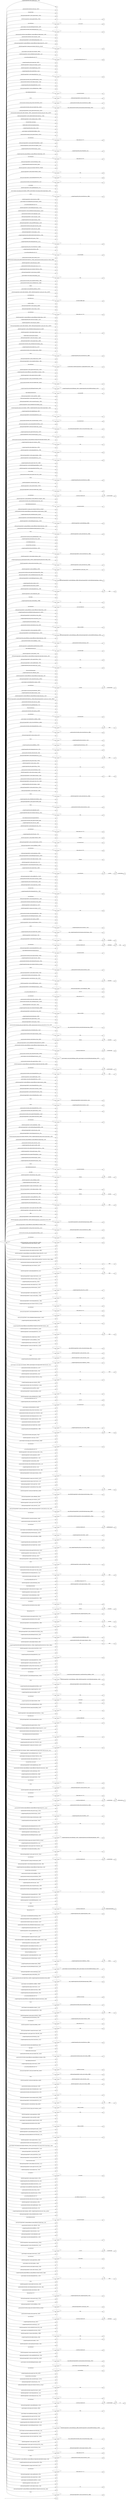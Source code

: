 digraph NFA {
  rankdir=LR;
  node [shape=circle, fontsize=10];
  __start [shape=point, label=""];
  __start -> None;
  327 [label="327"];
  133 [label="133"];
  901 [label="901"];
  532 [label="532"];
  588 [label="588"];
  418 [label="418"];
  842 [label="842"];
  764 [label="764"];
  163 [label="163"];
  35 [label="35"];
  182 [label="182"];
  639 [label="639"];
  493 [label="493"];
  559 [label="559"];
  747 [label="747"];
  394 [label="394"];
  745 [label="745"];
  410 [label="410"];
  433 [label="433"];
  879 [label="879"];
  245 [label="245"];
  396 [label="396"];
  438 [label="438"];
  128 [label="128"];
  331 [label="331"];
  537 [label="537"];
  147 [label="147"];
  74 [label="74"];
  358 [label="358"];
  584 [label="584"];
  13 [label="13"];
  970 [label="970"];
  106 [label="106"];
  123 [label="123"];
  587 [label="587"];
  185 [label="185"];
  98 [label="98"];
  159 [label="159"];
  676 [label="676"];
  517 [label="517"];
  904 [label="904"];
  29 [label="29"];
  340 [label="340"];
  738 [label="738"];
  144 [label="144"];
  856 [label="856"];
  366 [label="366"];
  604 [label="604"];
  0 [label="0"];
  360 [label="360"];
  681 [label="681"];
  443 [label="443"];
  791 [label="791"];
  278 [label="278"];
  194 [label="194"];
  870 [label="870"];
  663 [label="663"];
  721 [label="721"];
  794 [label="794"];
  217 [label="217"];
  393 [label="393"];
  880 [label="880"];
  482 [label="482"];
  694 [label="694"];
  169 [label="169"];
  893 [label="893"];
  414 [label="414"];
  749 [label="749"];
  918 [label="918"];
  444 [label="444"];
  734 [label="734"];
  874 [label="874"];
  469 [label="469"];
  408 [label="408"];
  24 [label="24"];
  82 [label="82"];
  724 [label="724"];
  665 [label="665"];
  833 [label="833"];
  86 [label="86"];
  313 [label="313"];
  689 [label="689"];
  69 [label="69"];
  615 [label="615"];
  652 [label="652"];
  434 [label="434"];
  839 [label="839"];
  751 [label="751"];
  333 [label="333"];
  344 [label="344"];
  368 [label="368"];
  359 [label="359"];
  483 [label="483"];
  122 [label="122"];
  383 [label="383"];
  374 [label="374"];
  877 [label="877"];
  90 [label="90"];
  137 [label="137"];
  542 [label="542"];
  139 [label="139"];
  198 [label="198"];
  655 [label="655"];
  719 [label="719"];
  753 [label="753"];
  118 [label="118"];
  58 [label="58"];
  932 [label="932"];
  760 [label="760"];
  553 [label="553"];
  929 [label="929"];
  898 [label="898"];
  25 [label="25"];
  30 [label="30"];
  669 [label="669"];
  683 [label="683"];
  848 [label="848"];
  389 [label="389"];
  781 [label="781"];
  263 [label="263"];
  103 [label="103"];
  545 [label="545"];
  727 [label="727"];
  407 [label="407"];
  430 [label="430"];
  28 [label="28"];
  718 [label="718"];
  620 [label="620"];
  57 [label="57"];
  310 [label="310"];
  149 [label="149"];
  941 [label="941"];
  599 [label="599"];
  887 [label="887"];
  657 [label="657"];
  798 [label="798"];
  624 [label="624"];
  172 [label="172"];
  416 [label="416"];
  196 [label="196"];
  317 [label="317"];
  423 [label="423"];
  799 [label="799"];
  610 [label="610"];
  204 [label="204"];
  861 [label="861"];
  723 [label="723"];
  125 [label="125"];
  300 [label="300"];
  9 [label="9"];
  688 [label="688"];
  695 [label="695"];
  803 [label="803"];
  680 [label="680"];
  725 [label="725"];
  412 [label="412"];
  212 [label="212"];
  256 [label="256"];
  454 [label="454"];
  711 [label="711"];
  85 [label="85"];
  696 [label="696"];
  111 [label="111"];
  660 [label="660"];
  234 [label="234"];
  440 [label="440"];
  808 [label="808"];
  31 [label="31"];
  855 [label="855"];
  209 [label="209"];
  269 [label="269"];
  524 [label="524"];
  653 [label="653"];
  829 [label="829"];
  531 [label="531"];
  239 [label="239"];
  460 [label="460"];
  522 [label="522"];
  925 [label="925"];
  938 [label="938"];
  251 [label="251"];
  927 [label="927"];
  323 [label="323"];
  377 [label="377"];
  319 [label="319"];
  826 [label="826"];
  953 [label="953"];
  66 [label="66"];
  259 [label="259"];
  960 [label="960"];
  470 [label="470"];
  491 [label="491"];
  487 [label="487"];
  301 [label="301"];
  512 [label="512"];
  664 [label="664"];
  81 [label="81"];
  814 [label="814"];
  392 [label="392"];
  54 [label="54"];
  7 [label="7"];
  565 [label="565"];
  702 [label="702"];
  37 [label="37"];
  229 [label="229"];
  518 [label="518"];
  463 [label="463"];
  560 [label="560"];
  52 [label="52"];
  889 [label="889"];
  940 [label="940"];
  945 [label="945"];
  456 [label="456"];
  946 [label="946"];
  59 [label="59"];
  309 [label="309"];
  286 [label="286"];
  899 [label="899"];
  863 [label="863"];
  902 [label="902"];
  306 [label="306"];
  926 [label="926"];
  429 [label="429"];
  261 [label="261"];
  472 [label="472"];
  476 [label="476"];
  70 [label="70"];
  207 [label="207"];
  580 [label="580"];
  630 [label="630"];
  763 [label="763"];
  634 [label="634"];
  405 [label="405"];
  267 [label="267"];
  373 [label="373"];
  526 [label="526"];
  249 [label="249"];
  527 [label="527"];
  437 [label="437"];
  935 [label="935"];
  221 [label="221"];
  844 [label="844"];
  561 [label="561"];
  225 [label="225"];
  622 [label="622"];
  897 [label="897"];
  521 [label="521"];
  303 [label="303"];
  329 [label="329"];
  971 [label="971"];
  102 [label="102"];
  637 [label="637"];
  963 [label="963"];
  656 [label="656"];
  538 [label="538"];
  816 [label="816"];
  636 [label="636"];
  192 [label="192"];
  110 [label="110"];
  406 [label="406"];
  11 [label="11"];
  480 [label="480"];
  557 [label="557"];
  590 [label="590"];
  589 [label="589"];
  670 [label="670"];
  322 [label="322"];
  22 [label="22"];
  384 [label="384"];
  441 [label="441"];
  627 [label="627"];
  390 [label="390"];
  682 [label="682"];
  733 [label="733"];
  790 [label="790"];
  853 [label="853"];
  468 [label="468"];
  771 [label="771"];
  247 [label="247"];
  388 [label="388"];
  677 [label="677"];
  88 [label="88"];
  232 [label="232"];
  706 [label="706"];
  20 [label="20"];
  950 [label="950"];
  129 [label="129"];
  828 [label="828"];
  836 [label="836"];
  731 [label="731"];
  729 [label="729"];
  165 [label="165"];
  937 [label="937"];
  617 [label="617"];
  943 [label="943"];
  308 [label="308"];
  823 [label="823"];
  348 [label="348"];
  921 [label="921"];
  104 [label="104"];
  281 [label="281"];
  707 [label="707"];
  117 [label="117"];
  124 [label="124"];
  342 [label="342"];
  511 [label="511"];
  236 [label="236"];
  224 [label="224"];
  179 [label="179"];
  552 [label="552"];
  603 [label="603"];
  825 [label="825"];
  68 [label="68"];
  592 [label="592"];
  372 [label="372"];
  684 [label="684"];
  716 [label="716"];
  325 [label="325"];
  964 [label="964"];
  801 [label="801"];
  230 [label="230"];
  597 [label="597"];
  6 [label="6"];
  939 [label="939"];
  255 [label="255"];
  199 [label="199"];
  15 [label="15"];
  567 [label="567"];
  71 [label="71"];
  264 [label="264"];
  519 [label="519"];
  854 [label="854"];
  285 [label="285"];
  46 [label="46"];
  435 [label="435"];
  611 [label="611"];
  647 [label="647"];
  868 [label="868"];
  436 [label="436"];
  672 [label="672"];
  631 [label="631"];
  80 [label="80"];
  507 [label="507"];
  363 [label="363"];
  766 [label="766"];
  543 [label="543"];
  284 [label="284"];
  291 [label="291"];
  299 [label="299"];
  780 [label="780"];
  642 [label="642"];
  138 [label="138"];
  379 [label="379"];
  651 [label="651"];
  900 [label="900"];
  352 [label="352"];
  784 [label="784"];
  703 [label="703"];
  95 [label="95"];
  478 [label="478"];
  397 [label="397"];
  161 [label="161"];
  107 [label="107"];
  100 [label="100"];
  295 [label="295"];
  326 [label="326"];
  439 [label="439"];
  525 [label="525"];
  891 [label="891"];
  920 [label="920"];
  320 [label="320"];
  450 [label="450"];
  623 [label="623"];
  827 [label="827"];
  710 [label="710"];
  16 [label="16"];
  549 [label="549"];
  714 [label="714"];
  115 [label="115"];
  241 [label="241"];
  878 [label="878"];
  175 [label="175"];
  202 [label="202"];
  916 [label="916"];
  600 [label="600"];
  132 [label="132"];
  635 [label="635"];
  173 [label="173"];
  452 [label="452"];
  515 [label="515"];
  632 [label="632"];
  890 [label="890"];
  866 [label="866"];
  184 [label="184"];
  56 [label="56"];
  516 [label="516"];
  809 [label="809"];
  197 [label="197"];
  957 [label="957"];
  629 [label="629"];
  370 [label="370"];
  235 [label="235"];
  690 [label="690"];
  127 [label="127"];
  382 [label="382"];
  661 [label="661"];
  116 [label="116"];
  96 [label="96"];
  578 [label="578"];
  34 [label="34"];
  540 [label="540"];
  804 [label="804"];
  142 [label="142"];
  649 [label="649"];
  767 [label="767"];
  62 [label="62"];
  386 [label="386"];
  793 [label="793"];
  171 [label="171"];
  535 [label="535"];
  497 [label="497"];
  773 [label="773"];
  391 [label="391"];
  704 [label="704"];
  678 [label="678"];
  768 [label="768"];
  961 [label="961"];
  288 [label="288"];
  717 [label="717"];
  728 [label="728"];
  951 [label="951"];
  962 [label="962"];
  162 [label="162"];
  63 [label="63"];
  141 [label="141"];
  675 [label="675"];
  872 [label="872"];
  895 [label="895"];
  830 [label="830"];
  501 [label="501"];
  638 [label="638"];
  967 [label="967"];
  51 [label="51"];
  820 [label="820"];
  633 [label="633"];
  640 [label="640"];
  693 [label="693"];
  811 [label="811"];
  201 [label="201"];
  289 [label="289"];
  36 [label="36"];
  89 [label="89"];
  272 [label="272"];
  244 [label="244"];
  136 [label="136"];
  513 [label="513"];
  338 [label="338"];
  270 [label="270"];
  371 [label="371"];
  795 [label="795"];
  283 [label="283"];
  955 [label="955"];
  5 [label="5"];
  659 [label="659"];
  972 [label="972"];
  455 [label="455"];
  556 [label="556"];
  378 [label="378"];
  574 [label="574"];
  606 [label="606"];
  99 [label="99"];
  641 [label="641"];
  222 [label="222"];
  451 [label="451"];
  361 [label="361"];
  593 [label="593"];
  845 [label="845"];
  421 [label="421"];
  930 [label="930"];
  671 [label="671"];
  494 [label="494"];
  841 [label="841"];
  564 [label="564"];
  952 [label="952"];
  644 [label="644"];
  154 [label="154"];
  862 [label="862"];
  492 [label="492"];
  380 [label="380"];
  73 [label="73"];
  135 [label="135"];
  387 [label="387"];
  426 [label="426"];
  612 [label="612"];
  701 [label="701"];
  505 [label="505"];
  77 [label="77"];
  274 [label="274"];
  8 [label="8"];
  206 [label="206"];
  539 [label="539"];
  575 [label="575"];
  176 [label="176"];
  832 [label="832"];
  294 [label="294"];
  311 [label="311"];
  92 [label="92"];
  276 [label="276"];
  619 [label="619"];
  948 [label="948"];
  576 [label="576"];
  697 [label="697"];
  353 [label="353"];
  837 [label="837"];
  203 [label="203"];
  860 [label="860"];
  698 [label="698"];
  885 [label="885"];
  579 [label="579"];
  215 [label="215"];
  189 [label="189"];
  555 [label="555"];
  777 [label="777"];
  533 [label="533"];
  246 [label="246"];
  475 [label="475"];
  356 [label="356"];
  218 [label="218"];
  488 [label="488"];
  924 [label="924"];
  966 [label="966"];
  607 [label="607"];
  271 [label="271"];
  748 [label="748"];
  112 [label="112"];
  250 [label="250"];
  502 [label="502"];
  742 [label="742"];
  208 [label="208"];
  187 [label="187"];
  237 [label="237"];
  343 [label="343"];
  571 [label="571"];
  413 [label="413"];
  884 [label="884"];
  258 [label="258"];
  739 [label="739"];
  105 [label="105"];
  778 [label="778"];
  743 [label="743"];
  912 [label="912"];
  65 [label="65"];
  151 [label="151"];
  10 [label="10"];
  485 [label="485"];
  177 [label="177"];
  316 [label="316"];
  354 [label="354"];
  148 [label="148"];
  181 [label="181"];
  500 [label="500"];
  740 [label="740"];
  785 [label="785"];
  881 [label="881"];
  425 [label="425"];
  822 [label="822"];
  369 [label="369"];
  419 [label="419"];
  484 [label="484"];
  357 [label="357"];
  546 [label="546"];
  55 [label="55"];
  153 [label="153"];
  265 [label="265"];
  346 [label="346"];
  654 [label="654"];
  568 [label="568"];
  49 [label="49"];
  598 [label="598"];
  626 [label="626"];
  792 [label="792"];
  490 [label="490"];
  730 [label="730"];
  97 [label="97"];
  205 [label="205"];
  422 [label="422"];
  616 [label="616"];
  666 [label="666"];
  800 [label="800"];
  279 [label="279"];
  915 [label="915"];
  544 [label="544"];
  113 [label="113"];
  821 [label="821"];
  732 [label="732"];
  19 [label="19"];
  282 [label="282"];
  50 [label="50"];
  257 [label="257"];
  318 [label="318"];
  61 [label="61"];
  428 [label="428"];
  534 [label="534"];
  673 [label="673"];
  686 [label="686"];
  922 [label="922"];
  775 [label="775"];
  847 [label="847"];
  91 [label="91"];
  67 [label="67"];
  367 [label="367"];
  965 [label="965"];
  114 [label="114"];
  886 [label="886"];
  548 [label="548"];
  1 [label="1"];
  614 [label="614"];
  550 [label="550"];
  779 [label="779"];
  155 [label="155"];
  572 [label="572"];
  894 [label="894"];
  287 [label="287"];
  911 [label="911"];
  76 [label="76"];
  140 [label="140"];
  290 [label="290"];
  700 [label="700"];
  336 [label="336"];
  583 [label="583"];
  296 [label="296"];
  180 [label="180"];
  321 [label="321"];
  432 [label="432"];
  334 [label="334"];
  770 [label="770"];
  843 [label="843"];
  577 [label="577"];
  471 [label="471"];
  919 [label="919"];
  954 [label="954"];
  699 [label="699"];
  365 [label="365"];
  523 [label="523"];
  474 [label="474"];
  643 [label="643"];
  146 [label="146"];
  796 [label="796"];
  465 [label="465"];
  968 [label="968"];
  959 [label="959"];
  350 [label="350"];
  266 [label="266"];
  213 [label="213"];
  923 [label="923"];
  466 [label="466"];
  541 [label="541"];
  834 [label="834"];
  253 [label="253"];
  60 [label="60"];
  45 [label="45"];
  254 [label="254"];
  504 [label="504"];
  23 [label="23"];
  705 [label="705"];
  337 [label="337"];
  191 [label="191"];
  131 [label="131"];
  18 [label="18"];
  650 [label="650"];
  238 [label="238"];
  569 [label="569"];
  805 [label="805"];
  211 [label="211"];
  754 [label="754"];
  157 [label="157"];
  411 [label="411"];
  741 [label="741"];
  783 [label="783"];
  134 [label="134"];
  906 [label="906"];
  609 [label="609"];
  602 [label="602"];
  32 [label="32"];
  101 [label="101"];
  442 [label="442"];
  712 [label="712"];
  231 [label="231"];
  214 [label="214"];
  417 [label="417"];
  858 [label="858"];
  928 [label="928"];
  424 [label="424"];
  453 [label="453"];
  852 [label="852"];
  810 [label="810"];
  914 [label="914"];
  883 [label="883"];
  33 [label="33"];
  145 [label="145"];
  280 [label="280"];
  48 [label="48"];
  314 [label="314"];
  347 [label="347"];
  806 [label="806"];
  226 [label="226"];
  547 [label="547"];
  298 [label="298"];
  464 [label="464"];
  818 [label="818"];
  851 [label="851"];
  39 [label="39"];
  64 [label="64"];
  364 [label="364"];
  591 [label="591"];
  750 [label="750"];
  594 [label="594"];
  807 [label="807"];
  797 [label="797"];
  908 [label="908"];
  402 [label="402"];
  297 [label="297"];
  692 [label="692"];
  193 [label="193"];
  903 [label="903"];
  109 [label="109"];
  108 [label="108"];
  581 [label="581"];
  302 [label="302"];
  815 [label="815"];
  183 [label="183"];
  156 [label="156"];
  351 [label="351"];
  679 [label="679"];
  461 [label="461"];
  605 [label="605"];
  913 [label="913"];
  831 [label="831"];
  907 [label="907"];
  735 [label="735"];
  942 [label="942"];
  585 [label="585"];
  120 [label="120"];
  42 [label="42"];
  3 [label="3"];
  400 [label="400"];
  53 [label="53"];
  210 [label="210"];
  341 [label="341"];
  415 [label="415"];
  931 [label="931"];
  401 [label="401"];
  563 [label="563"];
  496 [label="496"];
  447 [label="447"];
  233 [label="233"];
  216 [label="216"];
  933 [label="933"];
  529 [label="529"];
  160 [label="160"];
  910 [label="910"];
  849 [label="849"];
  26 [label="26"];
  273 [label="273"];
  345 [label="345"];
  769 [label="769"];
  613 [label="613"];
  876 [label="876"];
  362 [label="362"];
  223 [label="223"];
  324 [label="324"];
  431 [label="431"];
  477 [label="477"];
  755 [label="755"];
  969 [label="969"];
  812 [label="812"];
  170 [label="170"];
  220 [label="220"];
  332 [label="332"];
  328 [label="328"];
  882 [label="882"];
  190 [label="190"];
  867 [label="867"];
  956 [label="956"];
  758 [label="758"];
  315 [label="315"];
  41 [label="41"];
  158 [label="158"];
  506 [label="506"];
  376 [label="376"];
  846 [label="846"];
  399 [label="399"];
  573 [label="573"];
  420 [label="420"];
  375 [label="375"];
  570 [label="570"];
  715 [label="715"];
  304 [label="304"];
  83 [label="83"];
  934 [label="934"];
  27 [label="27"];
  873 [label="873"];
  119 [label="119"];
  38 [label="38"];
  44 [label="44"];
  252 [label="252"];
  4 [label="4"];
  219 [label="219"];
  875 [label="875"];
  658 [label="658"];
  947 [label="947"];
  486 [label="486"];
  174 [label="174"];
  782 [label="782"];
  186 [label="186"];
  152 [label="152"];
  691 [label="691"];
  819 [label="819"];
  713 [label="713"];
  458 [label="458"];
  865 [label="865"];
  43 [label="43"];
  479 [label="479"];
  514 [label="514"];
  756 [label="756"];
  293 [label="293"];
  260 [label="260"];
  462 [label="462"];
  762 [label="762"];
  508 [label="508"];
  79 [label="79"];
  168 [label="168"];
  744 [label="744"];
  509 [label="509"];
  720 [label="720"];
  674 [label="674"];
  646 [label="646"];
  21 [label="21"];
  618 [label="618"];
  595 [label="595"];
  448 [label="448"];
  896 [label="896"];
  457 [label="457"];
  481 [label="481"];
  227 [label="227"];
  292 [label="292"];
  17 [label="17"];
  628 [label="628"];
  268 [label="268"];
  757 [label="757"];
  143 [label="143"];
  339 [label="339"];
  888 [label="888"];
  87 [label="87"];
  499 [label="499"];
  130 [label="130"];
  349 [label="349"];
  398 [label="398"];
  94 [label="94"];
  381 [label="381"];
  582 [label="582"];
  788 [label="788"];
  2 [label="2"];
  562 [label="562"];
  188 [label="188"];
  307 [label="307"];
  445 [label="445"];
  459 [label="459"];
  608 [label="608"];
  625 [label="625"];
  774 [label="774"];
  78 [label="78"];
  510 [label="510"];
  554 [label="554"];
  787 [label="787"];
  752 [label="752"];
  838 [label="838"];
  167 [label="167"];
  449 [label="449"];
  772 [label="772"];
  75 [label="75"];
  473 [label="473"];
  726 [label="726"];
  195 [label="195"];
  776 [label="776"];
  645 [label="645"];
  859 [label="859"];
  126 [label="126"];
  936 [label="936"];
  944 [label="944"];
  503 [label="503"];
  150 [label="150"];
  709 [label="709"];
  178 [label="178"];
  909 [label="909"];
  685 [label="685"];
  892 [label="892"];
  648 [label="648"];
  40 [label="40"];
  489 [label="489"];
  667 [label="667"];
  355 [label="355"];
  72 [label="72"];
  824 [label="824"];
  166 [label="166"];
  871 [label="871"];
  330 [label="330"];
  262 [label="262"];
  277 [label="277"];
  409 [label="409"];
  736 [label="736"];
  404 [label="404"];
  248 [label="248"];
  305 [label="305"];
  312 [label="312"];
  14 [label="14"];
  498 [label="498"];
  802 [label="802"];
  551 [label="551"];
  586 [label="586"];
  495 [label="495"];
  164 [label="164"];
  662 [label="662"];
  765 [label="765"];
  12 [label="12"];
  789 [label="789"];
  840 [label="840"];
  240 [label="240"];
  905 [label="905"];
  84 [label="84"];
  621 [label="621"];
  566 [label="566"];
  47 [label="47"];
  917 [label="917"];
  536 [label="536"];
  520 [label="520"];
  817 [label="817"];
  668 [label="668"];
  395 [label="395"];
  746 [label="746"];
  857 [label="857"];
  759 [label="759"];
  242 [label="242"];
  335 [label="335"];
  228 [label="228"];
  467 [label="467"];
  761 [label="761"];
  835 [label="835"];
  530 [label="530"];
  121 [label="121"];
  869 [label="869"];
  427 [label="427"];
  596 [label="596"];
  722 [label="722"];
  864 [label="864"];
  958 [label="958"];
  385 [label="385"];
  243 [label="243"];
  403 [label="403"];
  275 [label="275"];
  528 [label="528"];
  850 [label="850"];
  687 [label="687"];
  93 [label="93"];
  737 [label="737"];
  813 [label="813"];
  446 [label="446"];
  601 [label="601"];
  558 [label="558"];
  708 [label="708"];
  200 [label="200"];
  786 [label="786"];
  949 [label="949"];
  { node [shape=doublecircle]; 1 3 4 6 8 10 12 14 15 17 19 20 21 22 24 26 27 28 29 30 31 32 33 34 35 36 37 38 39 41 42 44 46 47 48 49 51 52 53 54 55 56 57 58 59 60 61 62 64 65 66 67 68 69 70 71 72 73 74 76 79 81 82 83 84 86 87 88 89 90 91 92 93 94 95 98 101 103 104 105 107 108 109 111 112 113 114 115 117 118 120 122 124 126 128 129 130 131 132 133 134 135 136 137 138 139 140 141 142 143 144 145 146 147 148 149 150 151 153 154 155 157 160 161 162 164 167 168 170 173 174 175 176 177 178 179 181 182 183 184 185 186 187 188 189 190 191 192 193 194 195 196 197 198 200 201 202 204 205 207 208 210 211 212 214 216 217 218 219 220 222 224 225 226 227 228 229 230 231 232 233 234 235 237 238 239 240 241 242 243 244 245 246 247 249 252 254 255 256 257 259 260 261 262 263 264 265 266 267 268 269 270 272 275 277 279 281 283 284 285 286 289 292 294 295 297 299 301 302 303 305 306 307 309 310 311 312 313 315 317 319 321 323 325 326 327 328 329 330 331 332 333 334 335 336 337 338 339 340 341 342 343 344 345 346 347 349 350 351 353 356 357 358 360 363 364 366 369 370 371 372 373 374 375 377 378 379 380 381 382 383 384 385 386 387 388 389 390 391 392 393 395 396 398 400 401 402 403 405 406 407 408 409 410 411 412 413 414 415 416 417 419 420 421 422 423 424 425 426 427 428 429 431 434 436 437 438 439 441 442 443 444 445 446 447 448 449 450 451 454 457 459 460 461 462 464 466 468 469 470 471 473 474 475 477 478 479 480 481 483 484 485 487 489 491 493 495 496 497 498 499 500 501 502 503 504 505 506 507 508 509 510 511 512 513 514 515 516 517 518 519 521 522 523 525 528 529 530 532 535 536 538 541 542 543 544 545 546 547 549 550 551 552 553 554 555 556 557 558 559 560 561 562 563 564 565 567 568 570 572 573 574 575 577 578 579 580 581 582 583 584 585 586 587 588 590 591 592 593 594 595 596 597 598 599 600 602 605 607 608 609 610 612 613 614 615 616 617 618 619 620 621 622 625 628 630 631 633 635 637 638 639 640 641 642 643 645 646 647 649 650 651 652 653 655 656 657 659 661 663 665 667 668 669 670 671 672 673 674 675 676 677 678 679 680 681 682 683 684 685 686 687 688 689 690 691 692 693 695 696 697 699 702 703 704 706 709 710 712 715 716 717 718 719 720 721 723 724 725 726 727 728 729 730 731 732 733 734 735 736 737 738 739 740 741 743 744 745 747 748 749 751 752 754 755 756 757 758 759 760 761 763 764 766 768 770 771 772 773 775 778 779 783 784 786 789 792 795 797 799 801 803 806 809 813 816 820 823 826 830 833 835 837 839 841 843 845 847 849 851 853 855 857 859 861 863 865 867 869 871 873 874 876 878 880 881 883 885 887 889 891 892 893 895 897 898 899 900 901 902 903 904 905 906 908 910 912 913 915 917 919 921 923 925 927 929 930 931 932 933 934 935 936 938 940 942 944 946 948 950 952 953 954 955 957 959 961 963 965 967 969 971 972 }
  0 -> 0 [label="*"];
  0 -> 1 [label="#gw-desktop-herotator"];
  0 -> 2 [label="#gw-desktop-herotator"];
  2 -> 2 [label="*"];
  2 -> 3 [label=".a-carousel-viewport"];
  0 -> 4 [label="#gw-desktop-herotator.tall"];
  0 -> 5 [label="#gw-desktop-herotator.tall"];
  5 -> 5 [label="*"];
  5 -> 6 [label=".a-carousel-container"];
  0 -> 7 [label="#gw-desktop-herotator.tall"];
  7 -> 7 [label="*"];
  7 -> 8 [label=".a-carousel-controls"];
  0 -> 9 [label="#gw-desktop-herotator.tall"];
  9 -> 9 [label="*"];
  9 -> 10 [label=".a-carousel-left"];
  0 -> 11 [label="#gw-desktop-herotator.tall"];
  11 -> 11 [label="*"];
  11 -> 12 [label=".a-carousel-right"];
  0 -> 13 [label="#gw-desktop-herotator.tall"];
  13 -> 13 [label="*"];
  13 -> 14 [label=".a-carousel-viewport"];
  0 -> 15 [label="#gw-desktop-herotator.tall.single-slide-hero"];
  0 -> 16 [label="#gw-desktop-herotator.tall.single-slide-hero"];
  16 -> 16 [label="*"];
  16 -> 17 [label=".a-carousel-controls"];
  0 -> 18 [label="#gw-desktop-herotator.tall.single-slide-hero"];
  18 -> 18 [label="*"];
  18 -> 19 [label=".a-carousel-viewport"];
  0 -> 20 [label="#icp-touch-link-cop"];
  0 -> 21 [label="#icp-touch-link-country"];
  0 -> 22 [label="#icp-touch-link-language"];
  0 -> 23 [label="#nav-flyout-ewc"];
  23 -> 23 [label="*"];
  23 -> 24 [label=".nav-flyout-buffer-left"];
  0 -> 25 [label="#nav-flyout-ewc"];
  25 -> 25 [label="*"];
  25 -> 26 [label=".nav-flyout-buffer-right"];
  0 -> 27 [label="-webkit-media-controls-panel"];
  0 -> 28 [label="-webkit-media-controls-panel-container"];
  0 -> 29 [label="-webkit-media-controls-start-playback-button"];
  0 -> 30 [label="-webkit-scrollbar"];
  0 -> 31 [label="._ameyal-product-shoveler_energy-efficiency_energy-efficiency-badge-data-sheet-label-container__2iEi2"];
  0 -> 32 [label="._ameyal-product-shoveler_energy-efficiency_energy-efficiency-badge-data-sheet-label__3b6X3"];
  0 -> 33 [label="._ameyal-product-shoveler_energy-efficiency_energy-efficiency-badge-rating-2021__2Q_3P"];
  0 -> 34 [label="._ameyal-product-shoveler_energy-efficiency_energy-efficiency-badge-rating-sign__1ronK"];
  0 -> 35 [label="._ameyal-product-shoveler_energy-efficiency_energy-efficiency-badge-rating__3_0eN"];
  0 -> 36 [label="._ameyal-product-shoveler_energy-efficiency_energy-efficiency-badge-shape__1IcJY"];
  0 -> 37 [label="._ameyal-product-shoveler_energy-efficiency_energy-efficiency-badge-standard__28gp8"];
  0 -> 38 [label="._ameyal-product-shoveler_energy-efficiency_energy-efficiency-container__1Pkva"];
  0 -> 39 [label="._ameyal-product-shoveler_image_asin-container-white-box__QwmgO"];
  0 -> 40 [label="._ameyal-product-shoveler_image_asin-container-white-box__QwmgO"];
  40 -> 40 [label="*"];
  40 -> 41 [label="img"];
  0 -> 42 [label="._ameyal-product-shoveler_image_asin-container__2jyCM"];
  0 -> 43 [label="._ameyal-product-shoveler_image_asin-container__2jyCM"];
  43 -> 43 [label="*"];
  43 -> 44 [label="img"];
  0 -> 45 [label="._ameyal-product-shoveler_image_base-padding__2zxN3"];
  45 -> 45 [label="*"];
  45 -> 46 [label="img"];
  0 -> 47 [label="._ameyal-product-shoveler_image_force-square__yjzpK"];
  0 -> 48 [label="._ameyal-product-shoveler_image_override-square__2e4Zf"];
  0 -> 49 [label="._ameyal-product-shoveler_image_round-corners__2y_fS"];
  0 -> 50 [label="._ameyal-product-shoveler_image_small-padding__15RRH"];
  50 -> 50 [label="*"];
  50 -> 51 [label="img"];
  0 -> 52 [label="._ameyal-product-shoveler_style_ad-feedback-loading-spinnner-rtl__2BoOY"];
  0 -> 53 [label="._ameyal-product-shoveler_style_ad-feedback-loading-spinnner__1nmZw"];
  0 -> 54 [label="._ameyal-product-shoveler_style_ad-feedback-primary-link__2bIZi"];
  0 -> 55 [label="._ameyal-product-shoveler_style_ad-feedback-sprite-mobile__2_rj8"];
  0 -> 56 [label="._ameyal-product-shoveler_style_ad-feedback-sprite__28uwB"];
  0 -> 57 [label="._ameyal-product-shoveler_style_ad-feedback-text-desktop__q3xp_"];
  0 -> 58 [label="._ameyal-product-shoveler_style_ad-feedback-text__2HjQ9"];
  0 -> 59 [label="._ameyal-product-shoveler_style_apexBadgeLabel__2-Vye"];
  0 -> 60 [label="._ameyal-product-shoveler_style_apexBadgeMessage__1tHvd"];
  0 -> 61 [label="._ameyal-product-shoveler_style_aspect-button-group__1LqUG"];
  0 -> 62 [label="._ameyal-product-shoveler_style_aspect-button__7cH_E"];
  0 -> 63 [label="._ameyal-product-shoveler_style_aspect-button__7cH_E"];
  63 -> 64 [label="svg"];
  0 -> 65 [label="._ameyal-product-shoveler_style_aspect-ratio-1236x1080__3aEzl"];
  0 -> 66 [label="._ameyal-product-shoveler_style_aspect-ratio-15x3__1h649"];
  0 -> 67 [label="._ameyal-product-shoveler_style_aspect-ratio-16x9__cBPv8"];
  0 -> 68 [label="._ameyal-product-shoveler_style_aspect-ratio-4x3__3BewI"];
  0 -> 69 [label="._ameyal-product-shoveler_style_aspect-ratio-5x8__2IaNz"];
  0 -> 70 [label="._ameyal-product-shoveler_style_aspect-ratio-dynamic-60vh__3N5g_"];
  0 -> 71 [label="._ameyal-product-shoveler_style_aspect-ratio-fill__2Zjfb"];
  0 -> 72 [label="._ameyal-product-shoveler_style_aspect-text__S4PU1"];
  0 -> 73 [label="._ameyal-product-shoveler_style_autoplay-span__2CMfc"];
  0 -> 74 [label="._ameyal-product-shoveler_style_badge-container__20aJ2"];
  0 -> 75 [label="._ameyal-product-shoveler_style_badge-container__20aJ2"];
  75 -> 76 [label="div"];
  0 -> 77 [label="._ameyal-product-shoveler_style_badge-container__20aJ2"];
  77 -> 78 [label="div"];
  78 -> 79 [label="span"];
  0 -> 80 [label="._ameyal-product-shoveler_style_badge-container__20aJ2"];
  80 -> 81 [label="divspan"];
  0 -> 82 [label="._ameyal-product-shoveler_style_badgeLabel__pJ5rc"];
  0 -> 83 [label="._ameyal-product-shoveler_style_badgeMessage__2Dtw7"];
  0 -> 84 [label="._ameyal-product-shoveler_style_carouselContainer__3N7M1"];
  0 -> 85 [label="._ameyal-product-shoveler_style_carouselContainer__3N7M1"];
  85 -> 85 [label="*"];
  85 -> 86 [label="li.a-carousel-card"];
  0 -> 87 [label="._ameyal-product-shoveler_style_close-icon-wrapper__1zvdC"];
  0 -> 88 [label="._ameyal-product-shoveler_style_close-icon__2RJs3"];
  0 -> 89 [label="._ameyal-product-shoveler_style_close-text__2-gwn"];
  0 -> 90 [label="._ameyal-product-shoveler_style_cta-link__2xo74"];
  0 -> 91 [label="._ameyal-product-shoveler_style_desktop-close-button__1iL_P"];
  0 -> 92 [label="._ameyal-product-shoveler_style_displayCount__1MVut"];
  0 -> 93 [label="._ameyal-product-shoveler_style_empty-footer__2d59h"];
  0 -> 94 [label="._ameyal-product-shoveler_style_five-pack__1-Tql"];
  0 -> 95 [label="._ameyal-product-shoveler_style_fluid-lazy-video__fInMS"];
  0 -> 96 [label="._ameyal-product-shoveler_style_fluid-lazy-video__fInMS"];
  96 -> 96 [label="*"];
  96 -> 97 [label=".video-js"];
  97 -> 97 [label="*"];
  97 -> 98 [label=".vjs-poster"];
  0 -> 99 [label="._ameyal-product-shoveler_style_fluid-lazy-video__fInMS"];
  99 -> 99 [label="*"];
  99 -> 100 [label=".video-js"];
  100 -> 100 [label="*"];
  100 -> 101 [label=".vjs-tech"];
  0 -> 102 [label="._ameyal-product-shoveler_style_fluid-lazy-video__fInMS"];
  102 -> 102 [label="*"];
  102 -> 103 [label=".video-js.vjs-fluid"];
  0 -> 104 [label="._ameyal-product-shoveler_style_four-pack__1ufgr"];
  0 -> 105 [label="._ameyal-product-shoveler_style_gw-hero-close-button__3svyZ"];
  0 -> 106 [label="._ameyal-product-shoveler_style_gw-hero-close-button__3svyZ"];
  106 -> 106 [label="*"];
  106 -> 107 [label="._ameyal-product-shoveler_style_close-black-icon__3hkbe"];
  0 -> 108 [label="._ameyal-product-shoveler_style_gwm-link-footer__3OF47"];
  0 -> 109 [label="._ameyal-product-shoveler_style_haulRibbon__3VZNi"];
  0 -> 110 [label="._ameyal-product-shoveler_style_haulRibbon__3VZNi"];
  110 -> 110 [label="*"];
  110 -> 111 [label="._ameyal-product-shoveler_style_logo__15d-3"];
  0 -> 112 [label="._ameyal-product-shoveler_style_header-icon__2cuVV"];
  0 -> 113 [label="._ameyal-product-shoveler_style_header-link__cUhOK"];
  0 -> 114 [label="._ameyal-product-shoveler_style_header__1vGdj"];
  0 -> 115 [label="._ameyal-product-shoveler_style_image-container__2OiZA"];
  0 -> 116 [label="._ameyal-product-shoveler_style_image-container__2OiZA"];
  116 -> 116 [label="*"];
  116 -> 117 [label="img"];
  0 -> 118 [label="._ameyal-product-shoveler_style_inlineErrorDetails__1NBx-"];
  0 -> 119 [label="._ameyal-product-shoveler_style_lazy-loaded-video__3m5dG"];
  119 -> 119 [label="*"];
  119 -> 120 [label="._ameyal-product-shoveler_style_cover-cta-link__2HKJP"];
  0 -> 121 [label="._ameyal-product-shoveler_style_lazy-loaded-video__3m5dG"];
  121 -> 121 [label="*"];
  121 -> 122 [label="img._ameyal-product-shoveler_style_cover-portrait-image__2lhzL"];
  0 -> 123 [label="._ameyal-product-shoveler_style_lazy-loaded-video__3m5dG"];
  123 -> 123 [label="*"];
  123 -> 124 [label="img._ameyal-product-shoveler_style_dynamic-portrait-image__1Wrzd"];
  0 -> 125 [label="._ameyal-product-shoveler_style_lazy-loaded-video__3m5dG"];
  125 -> 125 [label="*"];
  125 -> 126 [label="video"];
  0 -> 127 [label="._ameyal-product-shoveler_style_lazy-loaded-video__3m5dG._ameyal-product-shoveler_style_fluid-lazy-video__fInMS"];
  127 -> 127 [label="*"];
  127 -> 128 [label="img._ameyal-product-shoveler_style_fluid-landscape-image__TE6PT"];
  0 -> 129 [label="._ameyal-product-shoveler_style_logoGap__nKNZ9"];
  0 -> 130 [label="._ameyal-product-shoveler_style_logoRectangle__1VJwu"];
  0 -> 131 [label="._ameyal-product-shoveler_style_logoSquareContainer__3Paoc"];
  0 -> 132 [label="._ameyal-product-shoveler_style_logoSquare__3NZyi"];
  0 -> 133 [label="._ameyal-product-shoveler_style_logo__2ZQ-N"];
  0 -> 134 [label="._ameyal-product-shoveler_style_mixed-button__2og-m"];
  0 -> 135 [label="._ameyal-product-shoveler_style_mobile-close-button__3PB07"];
  0 -> 136 [label="._ameyal-product-shoveler_style_mobile-double-border-link-focus__1Oz9p"];
  0 -> 137 [label="._ameyal-product-shoveler_style_mobile-double-border-link-focus__1Oz9p._ameyal-product-shoveler_style_focus-visible__3HkmX"];
  0 -> 138 [label="._ameyal-product-shoveler_style_mosaic-card-body__1HmTs"];
  0 -> 139 [label="._ameyal-product-shoveler_style_mosaic-card__1C-_R"];
  0 -> 140 [label="._ameyal-product-shoveler_style_negative-button__1Dvqz"];
  0 -> 141 [label="._ameyal-product-shoveler_style_negativeMarginAdjust__1nqu9"];
  0 -> 142 [label="._ameyal-product-shoveler_style_oneLineTruncation__2WWse"];
  0 -> 143 [label="._ameyal-product-shoveler_style_overlay__3Sx3u"];
  0 -> 144 [label="._ameyal-product-shoveler_style_positive-button__3UOC3"];
  0 -> 145 [label="._ameyal-product-shoveler_style_poster-image__1W0yA"];
  0 -> 146 [label="._ameyal-product-shoveler_style_smartText__ubpEw"];
  0 -> 147 [label="._ameyal-product-shoveler_style_spCSRFTreatment__-hwVO"];
  0 -> 148 [label="._ameyal-product-shoveler_style_spacer__7Pyg3"];
  0 -> 149 [label="._ameyal-product-shoveler_style_stacking-context__3PbQE"];
  0 -> 150 [label="._ameyal-product-shoveler_style_theming-background-override__1HfzJ"];
  0 -> 151 [label="._ameyal-product-shoveler_style_theming-text-color__2f7xc"];
  0 -> 152 [label="._ameyal-product-shoveler_style_theming-text-color__2f7xc"];
  152 -> 152 [label="*"];
  152 -> 153 [label="a"];
  0 -> 154 [label="._ameyal-product-shoveler_style_themingTextColorWhite__1zryO"];
  0 -> 155 [label="._ameyal-product-shoveler_style_themingTextColor__1YKkf"];
  0 -> 156 [label="._ameyal-product-shoveler_style_themingTextColor__1YKkf"];
  156 -> 156 [label="*"];
  156 -> 157 [label="a"];
  0 -> 158 [label="._ameyal-product-shoveler_style_themingTextColor__1YKkf"];
  158 -> 158 [label="*"];
  158 -> 159 [label="a"];
  159 -> 159 [label="*"];
  159 -> 160 [label="span"];
  0 -> 161 [label="._ameyal-product-shoveler_style_themingTextColor__1oQsI"];
  0 -> 162 [label="._ameyal-product-shoveler_style_themingTextColor__2LCvL"];
  0 -> 163 [label="._ameyal-product-shoveler_style_themingTextColor__2LCvL"];
  163 -> 163 [label="*"];
  163 -> 164 [label="a"];
  0 -> 165 [label="._ameyal-product-shoveler_style_themingTextColor__2LCvL"];
  165 -> 165 [label="*"];
  165 -> 166 [label="a"];
  166 -> 166 [label="*"];
  166 -> 167 [label="span"];
  0 -> 168 [label="._ameyal-product-shoveler_style_themingTextColor__lrzuC"];
  0 -> 169 [label="._ameyal-product-shoveler_style_themingTextColor__lrzuC"];
  169 -> 169 [label="*"];
  169 -> 170 [label="a"];
  0 -> 171 [label="._ameyal-product-shoveler_style_themingTextColor__lrzuC"];
  171 -> 171 [label="*"];
  171 -> 172 [label="a"];
  172 -> 172 [label="*"];
  172 -> 173 [label="span"];
  0 -> 174 [label="._ameyal-product-shoveler_style_three-pack__5s3hP"];
  0 -> 175 [label="._ameyal-product-shoveler_style_threeLineTruncation__UkUjj"];
  0 -> 176 [label="._ameyal-product-shoveler_style_tile-container__1QgAV"];
  0 -> 177 [label="._ameyal-product-shoveler_style_tile-grid__QMxNY"];
  0 -> 178 [label="._ameyal-product-shoveler_style_tile-link__38lTa"];
  0 -> 179 [label="._ameyal-product-shoveler_style_tile-theming__3eeyj"];
  0 -> 180 [label="._ameyal-product-shoveler_style_tile-theming__3eeyj"];
  180 -> 181 [label="._ameyal-product-shoveler_style_image-container__2OiZA"];
  0 -> 182 [label="._ameyal-product-shoveler_style_truncation__x9-69"];
  0 -> 183 [label="._ameyal-product-shoveler_style_twoLineTruncation__16TLV"];
  0 -> 184 [label="._ameyal-product-shoveler_style_video-container__1hKS1"];
  0 -> 185 [label="._ameyal-product-shoveler_style_video-container__1hKS1._ameyal-product-shoveler_style_show-video__xX4WM"];
  0 -> 186 [label="._ameyal-product-shoveler_style_wd-backdrop-data__1znxG"];
  0 -> 187 [label="._ameyal-product-shoveler_style_wd-card-link-focus__sm6Xn"];
  0 -> 188 [label="._ameyal-product-shoveler_style_wdHeader__Edrev"];
  0 -> 189 [label="._cropped-image-link_energy-efficiency_energy-efficiency-badge-data-sheet-label-container__2iEi2"];
  0 -> 190 [label="._cropped-image-link_energy-efficiency_energy-efficiency-badge-data-sheet-label__3b6X3"];
  0 -> 191 [label="._cropped-image-link_energy-efficiency_energy-efficiency-badge-rating-2021__2Q_3P"];
  0 -> 192 [label="._cropped-image-link_energy-efficiency_energy-efficiency-badge-rating-sign__1ronK"];
  0 -> 193 [label="._cropped-image-link_energy-efficiency_energy-efficiency-badge-rating__3_0eN"];
  0 -> 194 [label="._cropped-image-link_energy-efficiency_energy-efficiency-badge-shape__1IcJY"];
  0 -> 195 [label="._cropped-image-link_energy-efficiency_energy-efficiency-badge-standard__28gp8"];
  0 -> 196 [label="._cropped-image-link_energy-efficiency_energy-efficiency-container__1Pkva"];
  0 -> 197 [label="._cropped-image-link_image_asin-container-full-height__MOKlF"];
  0 -> 198 [label="._cropped-image-link_image_asin-container-white-box__3Stwp"];
  0 -> 199 [label="._cropped-image-link_image_asin-container-white-box__3Stwp"];
  199 -> 199 [label="*"];
  199 -> 200 [label="img"];
  0 -> 201 [label="._cropped-image-link_image_asin-container-white-box__3Stwp._cropped-image-link_image_reduce-image-height__23dy8"];
  0 -> 202 [label="._cropped-image-link_image_asin-container-white-box__QwmgO"];
  0 -> 203 [label="._cropped-image-link_image_asin-container-white-box__QwmgO"];
  203 -> 203 [label="*"];
  203 -> 204 [label="img"];
  0 -> 205 [label="._cropped-image-link_image_asin-container__2jyCM"];
  0 -> 206 [label="._cropped-image-link_image_asin-container__2jyCM"];
  206 -> 206 [label="*"];
  206 -> 207 [label="img"];
  0 -> 208 [label="._cropped-image-link_image_asin-container__LRY5p"];
  0 -> 209 [label="._cropped-image-link_image_asin-container__LRY5p"];
  209 -> 209 [label="*"];
  209 -> 210 [label="img"];
  0 -> 211 [label="._cropped-image-link_image_asin-container__LRY5p._cropped-image-link_image_border-radius-top-only__2tZ_O"];
  0 -> 212 [label="._cropped-image-link_image_asin-container__LRY5p._cropped-image-link_image_reduce-image-height__23dy8"];
  0 -> 213 [label="._cropped-image-link_image_base-padding__2zxN3"];
  213 -> 213 [label="*"];
  213 -> 214 [label="img"];
  0 -> 215 [label="._cropped-image-link_image_base-padding__mNE_u"];
  215 -> 215 [label="*"];
  215 -> 216 [label="img"];
  0 -> 217 [label="._cropped-image-link_image_force-square__yjzpK"];
  0 -> 218 [label="._cropped-image-link_image_override-square__2e4Zf"];
  0 -> 219 [label="._cropped-image-link_image_round-corners__22iOW"];
  0 -> 220 [label="._cropped-image-link_image_round-corners__2y_fS"];
  0 -> 221 [label="._cropped-image-link_image_small-padding__15RRH"];
  221 -> 221 [label="*"];
  221 -> 222 [label="img"];
  0 -> 223 [label="._cropped-image-link_image_small-padding__3ZjS-"];
  223 -> 223 [label="*"];
  223 -> 224 [label="img"];
  0 -> 225 [label="._cropped-image-link_style_ad-feedback-loading-spinnner-rtl__2BoOY"];
  0 -> 226 [label="._cropped-image-link_style_ad-feedback-loading-spinnner__1nmZw"];
  0 -> 227 [label="._cropped-image-link_style_ad-feedback-primary-link__2bIZi"];
  0 -> 228 [label="._cropped-image-link_style_ad-feedback-sprite-mobile__2_rj8"];
  0 -> 229 [label="._cropped-image-link_style_ad-feedback-sprite__28uwB"];
  0 -> 230 [label="._cropped-image-link_style_ad-feedback-text-desktop__q3xp_"];
  0 -> 231 [label="._cropped-image-link_style_ad-feedback-text__2HjQ9"];
  0 -> 232 [label="._cropped-image-link_style_apexBadgeLabel__2-Vye"];
  0 -> 233 [label="._cropped-image-link_style_apexBadgeMessage__1tHvd"];
  0 -> 234 [label="._cropped-image-link_style_aspect-button-group__1LqUG"];
  0 -> 235 [label="._cropped-image-link_style_aspect-button__7cH_E"];
  0 -> 236 [label="._cropped-image-link_style_aspect-button__7cH_E"];
  236 -> 237 [label="svg"];
  0 -> 238 [label="._cropped-image-link_style_aspect-ratio-1236x1080__3aEzl"];
  0 -> 239 [label="._cropped-image-link_style_aspect-ratio-15x3__1h649"];
  0 -> 240 [label="._cropped-image-link_style_aspect-ratio-16x9__cBPv8"];
  0 -> 241 [label="._cropped-image-link_style_aspect-ratio-4x3__3BewI"];
  0 -> 242 [label="._cropped-image-link_style_aspect-ratio-5x8__2IaNz"];
  0 -> 243 [label="._cropped-image-link_style_aspect-ratio-dynamic-60vh__3N5g_"];
  0 -> 244 [label="._cropped-image-link_style_aspect-ratio-fill__2Zjfb"];
  0 -> 245 [label="._cropped-image-link_style_aspect-text__S4PU1"];
  0 -> 246 [label="._cropped-image-link_style_autoplay-span__2CMfc"];
  0 -> 247 [label="._cropped-image-link_style_badge-container__20aJ2"];
  0 -> 248 [label="._cropped-image-link_style_badge-container__20aJ2"];
  248 -> 249 [label="div"];
  0 -> 250 [label="._cropped-image-link_style_badge-container__20aJ2"];
  250 -> 251 [label="div"];
  251 -> 252 [label="span"];
  0 -> 253 [label="._cropped-image-link_style_badge-container__20aJ2"];
  253 -> 254 [label="divspan"];
  0 -> 255 [label="._cropped-image-link_style_badgeLabel__pJ5rc"];
  0 -> 256 [label="._cropped-image-link_style_badgeMessage__2Dtw7"];
  0 -> 257 [label="._cropped-image-link_style_carouselContainer__3N7M1"];
  0 -> 258 [label="._cropped-image-link_style_carouselContainer__3N7M1"];
  258 -> 258 [label="*"];
  258 -> 259 [label="li.a-carousel-card"];
  0 -> 260 [label="._cropped-image-link_style_centerImage-focusable__1JvMN"];
  0 -> 261 [label="._cropped-image-link_style_centerImage-focusable__1JvMN._cropped-image-link_style_focus-visible__2YLxf"];
  0 -> 262 [label="._cropped-image-link_style_centerImage__1rzYI"];
  0 -> 263 [label="._cropped-image-link_style_close-icon-wrapper__1zvdC"];
  0 -> 264 [label="._cropped-image-link_style_close-icon__2RJs3"];
  0 -> 265 [label="._cropped-image-link_style_close-text__2-gwn"];
  0 -> 266 [label="._cropped-image-link_style_cropped-image-link__3winf"];
  0 -> 267 [label="._cropped-image-link_style_cta-link__2xo74"];
  0 -> 268 [label="._cropped-image-link_style_desktop-close-button__1iL_P"];
  0 -> 269 [label="._cropped-image-link_style_displayCount__1MVut"];
  0 -> 270 [label="._cropped-image-link_style_dt-TextContainer__3nbU9"];
  0 -> 271 [label="._cropped-image-link_style_dt-TextContainer__3nbU9"];
  271 -> 271 [label="*"];
  271 -> 272 [label="._cropped-image-link_style_dt-ctaButton__1Nw6g"];
  0 -> 273 [label="._cropped-image-link_style_dt-TextContainer__3nbU9"];
  273 -> 273 [label="*"];
  273 -> 274 [label="._cropped-image-link_style_dt-ctaButton__1Nw6g"];
  274 -> 274 [label="*"];
  274 -> 275 [label="button"];
  0 -> 276 [label="._cropped-image-link_style_dt-TextContainer__3nbU9"];
  276 -> 276 [label="*"];
  276 -> 277 [label="._cropped-image-link_style_dt-cta__3aSwB"];
  0 -> 278 [label="._cropped-image-link_style_dt-TextContainer__3nbU9"];
  278 -> 278 [label="*"];
  278 -> 279 [label="._cropped-image-link_style_dt-legalLine__3gv_-"];
  0 -> 280 [label="._cropped-image-link_style_dt-TextContainer__3nbU9"];
  280 -> 280 [label="*"];
  280 -> 281 [label="._cropped-image-link_style_dt-subTitle__2_bC7"];
  0 -> 282 [label="._cropped-image-link_style_dt-TextContainer__3nbU9"];
  282 -> 282 [label="*"];
  282 -> 283 [label="._cropped-image-link_style_dt-title__1nnGN"];
  0 -> 284 [label="._cropped-image-link_style_empty-footer__2d59h"];
  0 -> 285 [label="._cropped-image-link_style_five-pack__1-Tql"];
  0 -> 286 [label="._cropped-image-link_style_fluid-lazy-video__fInMS"];
  0 -> 287 [label="._cropped-image-link_style_fluid-lazy-video__fInMS"];
  287 -> 287 [label="*"];
  287 -> 288 [label=".video-js"];
  288 -> 288 [label="*"];
  288 -> 289 [label=".vjs-poster"];
  0 -> 290 [label="._cropped-image-link_style_fluid-lazy-video__fInMS"];
  290 -> 290 [label="*"];
  290 -> 291 [label=".video-js"];
  291 -> 291 [label="*"];
  291 -> 292 [label=".vjs-tech"];
  0 -> 293 [label="._cropped-image-link_style_fluid-lazy-video__fInMS"];
  293 -> 293 [label="*"];
  293 -> 294 [label=".video-js.vjs-fluid"];
  0 -> 295 [label="._cropped-image-link_style_fluidImageContainer__2jd50"];
  0 -> 296 [label="._cropped-image-link_style_fluidImageContainer__2jd50"];
  296 -> 296 [label="*"];
  296 -> 297 [label="._cropped-image-link_style_fluidImage__iJ3aE"];
  0 -> 298 [label="._cropped-image-link_style_fluidImageContainer__2jd50"];
  298 -> 298 [label="*"];
  298 -> 299 [label="._cropped-image-link_style_fluidImage__iJ3aE._cropped-image-link_style_fluidLandscapeImage__3eTVC"];
  0 -> 300 [label="._cropped-image-link_style_fluidImageContainer__2jd50"];
  300 -> 300 [label="*"];
  300 -> 301 [label="._cropped-image-link_style_fluidImage__iJ3aE._cropped-image-link_style_fluidPortraitImage__3yQ-X"];
  0 -> 302 [label="._cropped-image-link_style_four-pack__1ufgr"];
  0 -> 303 [label="._cropped-image-link_style_gw-hero-close-button__3svyZ"];
  0 -> 304 [label="._cropped-image-link_style_gw-hero-close-button__3svyZ"];
  304 -> 304 [label="*"];
  304 -> 305 [label="._cropped-image-link_style_close-black-icon__3hkbe"];
  0 -> 306 [label="._cropped-image-link_style_gwm-link-footer__3OF47"];
  0 -> 307 [label="._cropped-image-link_style_haulRibbon__3VZNi"];
  0 -> 308 [label="._cropped-image-link_style_haulRibbon__3VZNi"];
  308 -> 308 [label="*"];
  308 -> 309 [label="._cropped-image-link_style_logo__15d-3"];
  0 -> 310 [label="._cropped-image-link_style_header-icon__2cuVV"];
  0 -> 311 [label="._cropped-image-link_style_header-link__cUhOK"];
  0 -> 312 [label="._cropped-image-link_style_header__1vGdj"];
  0 -> 313 [label="._cropped-image-link_style_image-container__2OiZA"];
  0 -> 314 [label="._cropped-image-link_style_image-container__2OiZA"];
  314 -> 314 [label="*"];
  314 -> 315 [label="img"];
  0 -> 316 [label="._cropped-image-link_style_lazy-loaded-video__3m5dG"];
  316 -> 316 [label="*"];
  316 -> 317 [label="._cropped-image-link_style_cover-cta-link__2HKJP"];
  0 -> 318 [label="._cropped-image-link_style_lazy-loaded-video__3m5dG"];
  318 -> 318 [label="*"];
  318 -> 319 [label="img._cropped-image-link_style_cover-portrait-image__2lhzL"];
  0 -> 320 [label="._cropped-image-link_style_lazy-loaded-video__3m5dG"];
  320 -> 320 [label="*"];
  320 -> 321 [label="img._cropped-image-link_style_dynamic-portrait-image__1Wrzd"];
  0 -> 322 [label="._cropped-image-link_style_lazy-loaded-video__3m5dG"];
  322 -> 322 [label="*"];
  322 -> 323 [label="video"];
  0 -> 324 [label="._cropped-image-link_style_lazy-loaded-video__3m5dG._cropped-image-link_style_fluid-lazy-video__fInMS"];
  324 -> 324 [label="*"];
  324 -> 325 [label="img._cropped-image-link_style_fluid-landscape-image__TE6PT"];
  0 -> 326 [label="._cropped-image-link_style_logoGap__nKNZ9"];
  0 -> 327 [label="._cropped-image-link_style_logoRectangle__1VJwu"];
  0 -> 328 [label="._cropped-image-link_style_logoSquareContainer__3Paoc"];
  0 -> 329 [label="._cropped-image-link_style_logoSquare__3NZyi"];
  0 -> 330 [label="._cropped-image-link_style_logo__2ZQ-N"];
  0 -> 331 [label="._cropped-image-link_style_mixed-button__2og-m"];
  0 -> 332 [label="._cropped-image-link_style_mobile-close-button__3PB07"];
  0 -> 333 [label="._cropped-image-link_style_mobile-double-border-link-focus__1Oz9p"];
  0 -> 334 [label="._cropped-image-link_style_mobile-double-border-link-focus__1Oz9p._cropped-image-link_style_focus-visible__3HkmX"];
  0 -> 335 [label="._cropped-image-link_style_mosaic-card-body__1HmTs"];
  0 -> 336 [label="._cropped-image-link_style_mosaic-card__1C-_R"];
  0 -> 337 [label="._cropped-image-link_style_negative-button__1Dvqz"];
  0 -> 338 [label="._cropped-image-link_style_negativeMarginAdjust__1nqu9"];
  0 -> 339 [label="._cropped-image-link_style_oneLineTruncation__2WWse"];
  0 -> 340 [label="._cropped-image-link_style_overlay__3Sx3u"];
  0 -> 341 [label="._cropped-image-link_style_positive-button__3UOC3"];
  0 -> 342 [label="._cropped-image-link_style_poster-image__1W0yA"];
  0 -> 343 [label="._cropped-image-link_style_smartText__ubpEw"];
  0 -> 344 [label="._cropped-image-link_style_spacer__7Pyg3"];
  0 -> 345 [label="._cropped-image-link_style_stacking-context__3PbQE"];
  0 -> 346 [label="._cropped-image-link_style_theming-background-override__1HfzJ"];
  0 -> 347 [label="._cropped-image-link_style_theming-text-color__2f7xc"];
  0 -> 348 [label="._cropped-image-link_style_theming-text-color__2f7xc"];
  348 -> 348 [label="*"];
  348 -> 349 [label="a"];
  0 -> 350 [label="._cropped-image-link_style_themingTextColorWhite__1zryO"];
  0 -> 351 [label="._cropped-image-link_style_themingTextColor__1YKkf"];
  0 -> 352 [label="._cropped-image-link_style_themingTextColor__1YKkf"];
  352 -> 352 [label="*"];
  352 -> 353 [label="a"];
  0 -> 354 [label="._cropped-image-link_style_themingTextColor__1YKkf"];
  354 -> 354 [label="*"];
  354 -> 355 [label="a"];
  355 -> 355 [label="*"];
  355 -> 356 [label="span"];
  0 -> 357 [label="._cropped-image-link_style_themingTextColor__1oQsI"];
  0 -> 358 [label="._cropped-image-link_style_themingTextColor__2LCvL"];
  0 -> 359 [label="._cropped-image-link_style_themingTextColor__2LCvL"];
  359 -> 359 [label="*"];
  359 -> 360 [label="a"];
  0 -> 361 [label="._cropped-image-link_style_themingTextColor__2LCvL"];
  361 -> 361 [label="*"];
  361 -> 362 [label="a"];
  362 -> 362 [label="*"];
  362 -> 363 [label="span"];
  0 -> 364 [label="._cropped-image-link_style_themingTextColor__lrzuC"];
  0 -> 365 [label="._cropped-image-link_style_themingTextColor__lrzuC"];
  365 -> 365 [label="*"];
  365 -> 366 [label="a"];
  0 -> 367 [label="._cropped-image-link_style_themingTextColor__lrzuC"];
  367 -> 367 [label="*"];
  367 -> 368 [label="a"];
  368 -> 368 [label="*"];
  368 -> 369 [label="span"];
  0 -> 370 [label="._cropped-image-link_style_three-pack__5s3hP"];
  0 -> 371 [label="._cropped-image-link_style_threeLineTruncation__UkUjj"];
  0 -> 372 [label="._cropped-image-link_style_tile-container__1QgAV"];
  0 -> 373 [label="._cropped-image-link_style_tile-grid__QMxNY"];
  0 -> 374 [label="._cropped-image-link_style_tile-link__38lTa"];
  0 -> 375 [label="._cropped-image-link_style_tile-theming__3eeyj"];
  0 -> 376 [label="._cropped-image-link_style_tile-theming__3eeyj"];
  376 -> 377 [label="._cropped-image-link_style_image-container__2OiZA"];
  0 -> 378 [label="._cropped-image-link_style_truncation__x9-69"];
  0 -> 379 [label="._cropped-image-link_style_twoLineTruncation__16TLV"];
  0 -> 380 [label="._cropped-image-link_style_video-container__1hKS1"];
  0 -> 381 [label="._cropped-image-link_style_video-container__1hKS1._cropped-image-link_style_show-video__xX4WM"];
  0 -> 382 [label="._cropped-image-link_style_wd-backdrop-data__1znxG"];
  0 -> 383 [label="._cropped-image-link_style_wd-card-link-focus__sm6Xn"];
  0 -> 384 [label="._cropped-image-link_style_wdHeader__Edrev"];
  0 -> 385 [label="._fluid-fat-image-link-v2_energy-efficiency_energy-efficiency-badge-data-sheet-label-container__2iEi2"];
  0 -> 386 [label="._fluid-fat-image-link-v2_energy-efficiency_energy-efficiency-badge-data-sheet-label__3b6X3"];
  0 -> 387 [label="._fluid-fat-image-link-v2_energy-efficiency_energy-efficiency-badge-rating-2021__2Q_3P"];
  0 -> 388 [label="._fluid-fat-image-link-v2_energy-efficiency_energy-efficiency-badge-rating-sign__1ronK"];
  0 -> 389 [label="._fluid-fat-image-link-v2_energy-efficiency_energy-efficiency-badge-rating__3_0eN"];
  0 -> 390 [label="._fluid-fat-image-link-v2_energy-efficiency_energy-efficiency-badge-shape__1IcJY"];
  0 -> 391 [label="._fluid-fat-image-link-v2_energy-efficiency_energy-efficiency-badge-standard__28gp8"];
  0 -> 392 [label="._fluid-fat-image-link-v2_energy-efficiency_energy-efficiency-container__1Pkva"];
  0 -> 393 [label="._fluid-fat-image-link-v2_image_asin-container-white-box__QwmgO"];
  0 -> 394 [label="._fluid-fat-image-link-v2_image_asin-container-white-box__QwmgO"];
  394 -> 394 [label="*"];
  394 -> 395 [label="img"];
  0 -> 396 [label="._fluid-fat-image-link-v2_image_asin-container__2jyCM"];
  0 -> 397 [label="._fluid-fat-image-link-v2_image_asin-container__2jyCM"];
  397 -> 397 [label="*"];
  397 -> 398 [label="img"];
  0 -> 399 [label="._fluid-fat-image-link-v2_image_base-padding__2zxN3"];
  399 -> 399 [label="*"];
  399 -> 400 [label="img"];
  0 -> 401 [label="._fluid-fat-image-link-v2_image_force-square__yjzpK"];
  0 -> 402 [label="._fluid-fat-image-link-v2_image_override-square__2e4Zf"];
  0 -> 403 [label="._fluid-fat-image-link-v2_image_round-corners__2y_fS"];
  0 -> 404 [label="._fluid-fat-image-link-v2_image_small-padding__15RRH"];
  404 -> 404 [label="*"];
  404 -> 405 [label="img"];
  0 -> 406 [label="._fluid-fat-image-link-v2_singleLinkStyle_bodyFooterLink__9LvH0"];
  0 -> 407 [label="._fluid-fat-image-link-v2_style_ad-feedback-loading-spinnner-rtl__2BoOY"];
  0 -> 408 [label="._fluid-fat-image-link-v2_style_ad-feedback-loading-spinnner__1nmZw"];
  0 -> 409 [label="._fluid-fat-image-link-v2_style_ad-feedback-primary-link__2bIZi"];
  0 -> 410 [label="._fluid-fat-image-link-v2_style_ad-feedback-sprite-mobile__2_rj8"];
  0 -> 411 [label="._fluid-fat-image-link-v2_style_ad-feedback-sprite__28uwB"];
  0 -> 412 [label="._fluid-fat-image-link-v2_style_ad-feedback-text-desktop__q3xp_"];
  0 -> 413 [label="._fluid-fat-image-link-v2_style_ad-feedback-text__2HjQ9"];
  0 -> 414 [label="._fluid-fat-image-link-v2_style_apexBadgeLabel__2-Vye"];
  0 -> 415 [label="._fluid-fat-image-link-v2_style_apexBadgeMessage__1tHvd"];
  0 -> 416 [label="._fluid-fat-image-link-v2_style_aspect-button-group__1LqUG"];
  0 -> 417 [label="._fluid-fat-image-link-v2_style_aspect-button__7cH_E"];
  0 -> 418 [label="._fluid-fat-image-link-v2_style_aspect-button__7cH_E"];
  418 -> 419 [label="svg"];
  0 -> 420 [label="._fluid-fat-image-link-v2_style_aspect-ratio-1236x1080__3aEzl"];
  0 -> 421 [label="._fluid-fat-image-link-v2_style_aspect-ratio-15x3__1h649"];
  0 -> 422 [label="._fluid-fat-image-link-v2_style_aspect-ratio-16x9__cBPv8"];
  0 -> 423 [label="._fluid-fat-image-link-v2_style_aspect-ratio-4x3__3BewI"];
  0 -> 424 [label="._fluid-fat-image-link-v2_style_aspect-ratio-5x8__2IaNz"];
  0 -> 425 [label="._fluid-fat-image-link-v2_style_aspect-ratio-dynamic-60vh__3N5g_"];
  0 -> 426 [label="._fluid-fat-image-link-v2_style_aspect-ratio-fill__2Zjfb"];
  0 -> 427 [label="._fluid-fat-image-link-v2_style_aspect-text__S4PU1"];
  0 -> 428 [label="._fluid-fat-image-link-v2_style_autoplay-span__2CMfc"];
  0 -> 429 [label="._fluid-fat-image-link-v2_style_badge-container__20aJ2"];
  0 -> 430 [label="._fluid-fat-image-link-v2_style_badge-container__20aJ2"];
  430 -> 431 [label="div"];
  0 -> 432 [label="._fluid-fat-image-link-v2_style_badge-container__20aJ2"];
  432 -> 433 [label="div"];
  433 -> 434 [label="span"];
  0 -> 435 [label="._fluid-fat-image-link-v2_style_badge-container__20aJ2"];
  435 -> 436 [label="divspan"];
  0 -> 437 [label="._fluid-fat-image-link-v2_style_badgeLabel__pJ5rc"];
  0 -> 438 [label="._fluid-fat-image-link-v2_style_badgeMessage__2Dtw7"];
  0 -> 439 [label="._fluid-fat-image-link-v2_style_carouselContainer__3N7M1"];
  0 -> 440 [label="._fluid-fat-image-link-v2_style_carouselContainer__3N7M1"];
  440 -> 440 [label="*"];
  440 -> 441 [label="li.a-carousel-card"];
  0 -> 442 [label="._fluid-fat-image-link-v2_style_centerImage__30wh-"];
  0 -> 443 [label="._fluid-fat-image-link-v2_style_close-icon-wrapper__1zvdC"];
  0 -> 444 [label="._fluid-fat-image-link-v2_style_close-icon__2RJs3"];
  0 -> 445 [label="._fluid-fat-image-link-v2_style_close-text__2-gwn"];
  0 -> 446 [label="._fluid-fat-image-link-v2_style_cta-link__2xo74"];
  0 -> 447 [label="._fluid-fat-image-link-v2_style_desktop-close-button__1iL_P"];
  0 -> 448 [label="._fluid-fat-image-link-v2_style_displayCount__1MVut"];
  0 -> 449 [label="._fluid-fat-image-link-v2_style_empty-footer__2d59h"];
  0 -> 450 [label="._fluid-fat-image-link-v2_style_five-pack__1-Tql"];
  0 -> 451 [label="._fluid-fat-image-link-v2_style_fluid-lazy-video__fInMS"];
  0 -> 452 [label="._fluid-fat-image-link-v2_style_fluid-lazy-video__fInMS"];
  452 -> 452 [label="*"];
  452 -> 453 [label=".video-js"];
  453 -> 453 [label="*"];
  453 -> 454 [label=".vjs-poster"];
  0 -> 455 [label="._fluid-fat-image-link-v2_style_fluid-lazy-video__fInMS"];
  455 -> 455 [label="*"];
  455 -> 456 [label=".video-js"];
  456 -> 456 [label="*"];
  456 -> 457 [label=".vjs-tech"];
  0 -> 458 [label="._fluid-fat-image-link-v2_style_fluid-lazy-video__fInMS"];
  458 -> 458 [label="*"];
  458 -> 459 [label=".video-js.vjs-fluid"];
  0 -> 460 [label="._fluid-fat-image-link-v2_style_fluidFatImageLinkBody__1LsOX"];
  0 -> 461 [label="._fluid-fat-image-link-v2_style_fluidFatImageLink__1nw4J"];
  0 -> 462 [label="._fluid-fat-image-link-v2_style_fluidImageContainer__2SOMr"];
  0 -> 463 [label="._fluid-fat-image-link-v2_style_fluidImageContainer__2SOMr"];
  463 -> 463 [label="*"];
  463 -> 464 [label="._fluid-fat-image-link-v2_style_fluidImage__gTBjA"];
  0 -> 465 [label="._fluid-fat-image-link-v2_style_fluidImageContainer__2SOMr"];
  465 -> 465 [label="*"];
  465 -> 466 [label="._fluid-fat-image-link-v2_style_fluidImage__gTBjA._fluid-fat-image-link-v2_style_fluidLandscapeImage__2euAK"];
  0 -> 467 [label="._fluid-fat-image-link-v2_style_fluidImageContainer__2SOMr"];
  467 -> 467 [label="*"];
  467 -> 468 [label="._fluid-fat-image-link-v2_style_fluidImage__gTBjA._fluid-fat-image-link-v2_style_fluidPortraitImage__2SAYm"];
  0 -> 469 [label="._fluid-fat-image-link-v2_style_fluidImageContainer__2vGwp"];
  0 -> 470 [label="._fluid-fat-image-link-v2_style_four-pack__1ufgr"];
  0 -> 471 [label="._fluid-fat-image-link-v2_style_gw-hero-close-button__3svyZ"];
  0 -> 472 [label="._fluid-fat-image-link-v2_style_gw-hero-close-button__3svyZ"];
  472 -> 472 [label="*"];
  472 -> 473 [label="._fluid-fat-image-link-v2_style_close-black-icon__3hkbe"];
  0 -> 474 [label="._fluid-fat-image-link-v2_style_gwm-link-footer__3OF47"];
  0 -> 475 [label="._fluid-fat-image-link-v2_style_haulRibbon__3VZNi"];
  0 -> 476 [label="._fluid-fat-image-link-v2_style_haulRibbon__3VZNi"];
  476 -> 476 [label="*"];
  476 -> 477 [label="._fluid-fat-image-link-v2_style_logo__15d-3"];
  0 -> 478 [label="._fluid-fat-image-link-v2_style_header-icon__2cuVV"];
  0 -> 479 [label="._fluid-fat-image-link-v2_style_header-link__cUhOK"];
  0 -> 480 [label="._fluid-fat-image-link-v2_style_header__1vGdj"];
  0 -> 481 [label="._fluid-fat-image-link-v2_style_image-container__2OiZA"];
  0 -> 482 [label="._fluid-fat-image-link-v2_style_image-container__2OiZA"];
  482 -> 482 [label="*"];
  482 -> 483 [label="img"];
  0 -> 484 [label="._fluid-fat-image-link-v2_style_imageLabel__3ANSV"];
  0 -> 485 [label="._fluid-fat-image-link-v2_style_inlineErrorDetails__1NBx-"];
  0 -> 486 [label="._fluid-fat-image-link-v2_style_lazy-loaded-video__3m5dG"];
  486 -> 486 [label="*"];
  486 -> 487 [label="._fluid-fat-image-link-v2_style_cover-cta-link__2HKJP"];
  0 -> 488 [label="._fluid-fat-image-link-v2_style_lazy-loaded-video__3m5dG"];
  488 -> 488 [label="*"];
  488 -> 489 [label="img._fluid-fat-image-link-v2_style_cover-portrait-image__2lhzL"];
  0 -> 490 [label="._fluid-fat-image-link-v2_style_lazy-loaded-video__3m5dG"];
  490 -> 490 [label="*"];
  490 -> 491 [label="img._fluid-fat-image-link-v2_style_dynamic-portrait-image__1Wrzd"];
  0 -> 492 [label="._fluid-fat-image-link-v2_style_lazy-loaded-video__3m5dG"];
  492 -> 492 [label="*"];
  492 -> 493 [label="video"];
  0 -> 494 [label="._fluid-fat-image-link-v2_style_lazy-loaded-video__3m5dG._fluid-fat-image-link-v2_style_fluid-lazy-video__fInMS"];
  494 -> 494 [label="*"];
  494 -> 495 [label="img._fluid-fat-image-link-v2_style_fluid-landscape-image__TE6PT"];
  0 -> 496 [label="._fluid-fat-image-link-v2_style_logoGap__nKNZ9"];
  0 -> 497 [label="._fluid-fat-image-link-v2_style_logoRectangle__1VJwu"];
  0 -> 498 [label="._fluid-fat-image-link-v2_style_logoSquareContainer__3Paoc"];
  0 -> 499 [label="._fluid-fat-image-link-v2_style_logoSquare__3NZyi"];
  0 -> 500 [label="._fluid-fat-image-link-v2_style_logo__2ZQ-N"];
  0 -> 501 [label="._fluid-fat-image-link-v2_style_mergedLinks__10JqZ"];
  0 -> 502 [label="._fluid-fat-image-link-v2_style_mixed-button__2og-m"];
  0 -> 503 [label="._fluid-fat-image-link-v2_style_mobile-close-button__3PB07"];
  0 -> 504 [label="._fluid-fat-image-link-v2_style_mobile-double-border-link-focus__1Oz9p"];
  0 -> 505 [label="._fluid-fat-image-link-v2_style_mobile-double-border-link-focus__1Oz9p._fluid-fat-image-link-v2_style_focus-visible__3HkmX"];
  0 -> 506 [label="._fluid-fat-image-link-v2_style_mosaic-card-body__1HmTs"];
  0 -> 507 [label="._fluid-fat-image-link-v2_style_mosaic-card__1C-_R"];
  0 -> 508 [label="._fluid-fat-image-link-v2_style_negative-button__1Dvqz"];
  0 -> 509 [label="._fluid-fat-image-link-v2_style_negativeMarginAdjust__1nqu9"];
  0 -> 510 [label="._fluid-fat-image-link-v2_style_oneLineTruncation__2WWse"];
  0 -> 511 [label="._fluid-fat-image-link-v2_style_overlay__3Sx3u"];
  0 -> 512 [label="._fluid-fat-image-link-v2_style_positive-button__3UOC3"];
  0 -> 513 [label="._fluid-fat-image-link-v2_style_poster-image__1W0yA"];
  0 -> 514 [label="._fluid-fat-image-link-v2_style_smartText__ubpEw"];
  0 -> 515 [label="._fluid-fat-image-link-v2_style_spCSRFTreatment__-hwVO"];
  0 -> 516 [label="._fluid-fat-image-link-v2_style_spacer__7Pyg3"];
  0 -> 517 [label="._fluid-fat-image-link-v2_style_stacking-context__3PbQE"];
  0 -> 518 [label="._fluid-fat-image-link-v2_style_theming-background-override__1HfzJ"];
  0 -> 519 [label="._fluid-fat-image-link-v2_style_theming-text-color__2f7xc"];
  0 -> 520 [label="._fluid-fat-image-link-v2_style_theming-text-color__2f7xc"];
  520 -> 520 [label="*"];
  520 -> 521 [label="a"];
  0 -> 522 [label="._fluid-fat-image-link-v2_style_themingTextColorWhite__1zryO"];
  0 -> 523 [label="._fluid-fat-image-link-v2_style_themingTextColor__1YKkf"];
  0 -> 524 [label="._fluid-fat-image-link-v2_style_themingTextColor__1YKkf"];
  524 -> 524 [label="*"];
  524 -> 525 [label="a"];
  0 -> 526 [label="._fluid-fat-image-link-v2_style_themingTextColor__1YKkf"];
  526 -> 526 [label="*"];
  526 -> 527 [label="a"];
  527 -> 527 [label="*"];
  527 -> 528 [label="span"];
  0 -> 529 [label="._fluid-fat-image-link-v2_style_themingTextColor__1oQsI"];
  0 -> 530 [label="._fluid-fat-image-link-v2_style_themingTextColor__2LCvL"];
  0 -> 531 [label="._fluid-fat-image-link-v2_style_themingTextColor__2LCvL"];
  531 -> 531 [label="*"];
  531 -> 532 [label="a"];
  0 -> 533 [label="._fluid-fat-image-link-v2_style_themingTextColor__2LCvL"];
  533 -> 533 [label="*"];
  533 -> 534 [label="a"];
  534 -> 534 [label="*"];
  534 -> 535 [label="span"];
  0 -> 536 [label="._fluid-fat-image-link-v2_style_themingTextColor__lrzuC"];
  0 -> 537 [label="._fluid-fat-image-link-v2_style_themingTextColor__lrzuC"];
  537 -> 537 [label="*"];
  537 -> 538 [label="a"];
  0 -> 539 [label="._fluid-fat-image-link-v2_style_themingTextColor__lrzuC"];
  539 -> 539 [label="*"];
  539 -> 540 [label="a"];
  540 -> 540 [label="*"];
  540 -> 541 [label="span"];
  0 -> 542 [label="._fluid-fat-image-link-v2_style_three-pack__5s3hP"];
  0 -> 543 [label="._fluid-fat-image-link-v2_style_threeLineTruncation__UkUjj"];
  0 -> 544 [label="._fluid-fat-image-link-v2_style_tile-container__1QgAV"];
  0 -> 545 [label="._fluid-fat-image-link-v2_style_tile-grid__QMxNY"];
  0 -> 546 [label="._fluid-fat-image-link-v2_style_tile-link__38lTa"];
  0 -> 547 [label="._fluid-fat-image-link-v2_style_tile-theming__3eeyj"];
  0 -> 548 [label="._fluid-fat-image-link-v2_style_tile-theming__3eeyj"];
  548 -> 549 [label="._fluid-fat-image-link-v2_style_image-container__2OiZA"];
  0 -> 550 [label="._fluid-fat-image-link-v2_style_truncation__x9-69"];
  0 -> 551 [label="._fluid-fat-image-link-v2_style_twoLineTruncation__16TLV"];
  0 -> 552 [label="._fluid-fat-image-link-v2_style_video-container__1hKS1"];
  0 -> 553 [label="._fluid-fat-image-link-v2_style_video-container__1hKS1._fluid-fat-image-link-v2_style_show-video__xX4WM"];
  0 -> 554 [label="._fluid-fat-image-link-v2_style_wd-backdrop-data__1znxG"];
  0 -> 555 [label="._fluid-fat-image-link-v2_style_wd-card-link-focus__sm6Xn"];
  0 -> 556 [label="._fluid-fat-image-link-v2_style_wdHeader__Edrev"];
  0 -> 557 [label="._fluid-quad-image-label-v2_energy-efficiency_energy-efficiency-badge-data-sheet-label-container__2iEi2"];
  0 -> 558 [label="._fluid-quad-image-label-v2_energy-efficiency_energy-efficiency-badge-data-sheet-label__3b6X3"];
  0 -> 559 [label="._fluid-quad-image-label-v2_energy-efficiency_energy-efficiency-badge-rating-2021__2Q_3P"];
  0 -> 560 [label="._fluid-quad-image-label-v2_energy-efficiency_energy-efficiency-badge-rating-sign__1ronK"];
  0 -> 561 [label="._fluid-quad-image-label-v2_energy-efficiency_energy-efficiency-badge-rating__3_0eN"];
  0 -> 562 [label="._fluid-quad-image-label-v2_energy-efficiency_energy-efficiency-badge-shape__1IcJY"];
  0 -> 563 [label="._fluid-quad-image-label-v2_energy-efficiency_energy-efficiency-badge-standard__28gp8"];
  0 -> 564 [label="._fluid-quad-image-label-v2_energy-efficiency_energy-efficiency-container__1Pkva"];
  0 -> 565 [label="._fluid-quad-image-label-v2_image_asin-container-white-box__QwmgO"];
  0 -> 566 [label="._fluid-quad-image-label-v2_image_asin-container-white-box__QwmgO"];
  566 -> 566 [label="*"];
  566 -> 567 [label="img"];
  0 -> 568 [label="._fluid-quad-image-label-v2_image_asin-container__2jyCM"];
  0 -> 569 [label="._fluid-quad-image-label-v2_image_asin-container__2jyCM"];
  569 -> 569 [label="*"];
  569 -> 570 [label="img"];
  0 -> 571 [label="._fluid-quad-image-label-v2_image_base-padding__2zxN3"];
  571 -> 571 [label="*"];
  571 -> 572 [label="img"];
  0 -> 573 [label="._fluid-quad-image-label-v2_image_force-square__yjzpK"];
  0 -> 574 [label="._fluid-quad-image-label-v2_image_override-square__2e4Zf"];
  0 -> 575 [label="._fluid-quad-image-label-v2_image_round-corners__2y_fS"];
  0 -> 576 [label="._fluid-quad-image-label-v2_image_small-padding__15RRH"];
  576 -> 576 [label="*"];
  576 -> 577 [label="img"];
  0 -> 578 [label="._fluid-quad-image-label-v2_style_ad-feedback-loading-spinnner-rtl__2BoOY"];
  0 -> 579 [label="._fluid-quad-image-label-v2_style_ad-feedback-loading-spinnner__1nmZw"];
  0 -> 580 [label="._fluid-quad-image-label-v2_style_ad-feedback-primary-link__2bIZi"];
  0 -> 581 [label="._fluid-quad-image-label-v2_style_ad-feedback-sprite-mobile__2_rj8"];
  0 -> 582 [label="._fluid-quad-image-label-v2_style_ad-feedback-sprite__28uwB"];
  0 -> 583 [label="._fluid-quad-image-label-v2_style_ad-feedback-text-desktop__q3xp_"];
  0 -> 584 [label="._fluid-quad-image-label-v2_style_ad-feedback-text__2HjQ9"];
  0 -> 585 [label="._fluid-quad-image-label-v2_style_apexBadgeLabel__2-Vye"];
  0 -> 586 [label="._fluid-quad-image-label-v2_style_apexBadgeMessage__1tHvd"];
  0 -> 587 [label="._fluid-quad-image-label-v2_style_aspect-button-group__1LqUG"];
  0 -> 588 [label="._fluid-quad-image-label-v2_style_aspect-button__7cH_E"];
  0 -> 589 [label="._fluid-quad-image-label-v2_style_aspect-button__7cH_E"];
  589 -> 590 [label="svg"];
  0 -> 591 [label="._fluid-quad-image-label-v2_style_aspect-ratio-1236x1080__3aEzl"];
  0 -> 592 [label="._fluid-quad-image-label-v2_style_aspect-ratio-15x3__1h649"];
  0 -> 593 [label="._fluid-quad-image-label-v2_style_aspect-ratio-16x9__cBPv8"];
  0 -> 594 [label="._fluid-quad-image-label-v2_style_aspect-ratio-4x3__3BewI"];
  0 -> 595 [label="._fluid-quad-image-label-v2_style_aspect-ratio-5x8__2IaNz"];
  0 -> 596 [label="._fluid-quad-image-label-v2_style_aspect-ratio-dynamic-60vh__3N5g_"];
  0 -> 597 [label="._fluid-quad-image-label-v2_style_aspect-ratio-fill__2Zjfb"];
  0 -> 598 [label="._fluid-quad-image-label-v2_style_aspect-text__S4PU1"];
  0 -> 599 [label="._fluid-quad-image-label-v2_style_autoplay-span__2CMfc"];
  0 -> 600 [label="._fluid-quad-image-label-v2_style_badge-container__20aJ2"];
  0 -> 601 [label="._fluid-quad-image-label-v2_style_badge-container__20aJ2"];
  601 -> 602 [label="div"];
  0 -> 603 [label="._fluid-quad-image-label-v2_style_badge-container__20aJ2"];
  603 -> 604 [label="div"];
  604 -> 605 [label="span"];
  0 -> 606 [label="._fluid-quad-image-label-v2_style_badge-container__20aJ2"];
  606 -> 607 [label="divspan"];
  0 -> 608 [label="._fluid-quad-image-label-v2_style_badgeLabel__pJ5rc"];
  0 -> 609 [label="._fluid-quad-image-label-v2_style_badgeMessage__2Dtw7"];
  0 -> 610 [label="._fluid-quad-image-label-v2_style_carouselContainer__3N7M1"];
  0 -> 611 [label="._fluid-quad-image-label-v2_style_carouselContainer__3N7M1"];
  611 -> 611 [label="*"];
  611 -> 612 [label="li.a-carousel-card"];
  0 -> 613 [label="._fluid-quad-image-label-v2_style_centerImage__30wh-"];
  0 -> 614 [label="._fluid-quad-image-label-v2_style_close-icon-wrapper__1zvdC"];
  0 -> 615 [label="._fluid-quad-image-label-v2_style_close-icon__2RJs3"];
  0 -> 616 [label="._fluid-quad-image-label-v2_style_close-text__2-gwn"];
  0 -> 617 [label="._fluid-quad-image-label-v2_style_cta-link__2xo74"];
  0 -> 618 [label="._fluid-quad-image-label-v2_style_desktop-close-button__1iL_P"];
  0 -> 619 [label="._fluid-quad-image-label-v2_style_displayCount__1MVut"];
  0 -> 620 [label="._fluid-quad-image-label-v2_style_empty-footer__2d59h"];
  0 -> 621 [label="._fluid-quad-image-label-v2_style_five-pack__1-Tql"];
  0 -> 622 [label="._fluid-quad-image-label-v2_style_fluid-lazy-video__fInMS"];
  0 -> 623 [label="._fluid-quad-image-label-v2_style_fluid-lazy-video__fInMS"];
  623 -> 623 [label="*"];
  623 -> 624 [label=".video-js"];
  624 -> 624 [label="*"];
  624 -> 625 [label=".vjs-poster"];
  0 -> 626 [label="._fluid-quad-image-label-v2_style_fluid-lazy-video__fInMS"];
  626 -> 626 [label="*"];
  626 -> 627 [label=".video-js"];
  627 -> 627 [label="*"];
  627 -> 628 [label=".vjs-tech"];
  0 -> 629 [label="._fluid-quad-image-label-v2_style_fluid-lazy-video__fInMS"];
  629 -> 629 [label="*"];
  629 -> 630 [label=".video-js.vjs-fluid"];
  0 -> 631 [label="._fluid-quad-image-label-v2_style_fluidImageContainer__2SOMr"];
  0 -> 632 [label="._fluid-quad-image-label-v2_style_fluidImageContainer__2SOMr"];
  632 -> 632 [label="*"];
  632 -> 633 [label="._fluid-quad-image-label-v2_style_fluidImage__gTBjA"];
  0 -> 634 [label="._fluid-quad-image-label-v2_style_fluidImageContainer__2SOMr"];
  634 -> 634 [label="*"];
  634 -> 635 [label="._fluid-quad-image-label-v2_style_fluidImage__gTBjA._fluid-quad-image-label-v2_style_fluidLandscapeImage__2euAK"];
  0 -> 636 [label="._fluid-quad-image-label-v2_style_fluidImageContainer__2SOMr"];
  636 -> 636 [label="*"];
  636 -> 637 [label="._fluid-quad-image-label-v2_style_fluidImage__gTBjA._fluid-quad-image-label-v2_style_fluidPortraitImage__2SAYm"];
  0 -> 638 [label="._fluid-quad-image-label-v2_style_fluidQuadImageLabelBody__3tld0"];
  0 -> 639 [label="._fluid-quad-image-label-v2_style_fluidQuadImageLabel__3b-Iv"];
  0 -> 640 [label="._fluid-quad-image-label-v2_style_four-pack__1ufgr"];
  0 -> 641 [label="._fluid-quad-image-label-v2_style_gridRowOne__1t0zL"];
  0 -> 642 [label="._fluid-quad-image-label-v2_style_gridRowTwo__15woW"];
  0 -> 643 [label="._fluid-quad-image-label-v2_style_gw-hero-close-button__3svyZ"];
  0 -> 644 [label="._fluid-quad-image-label-v2_style_gw-hero-close-button__3svyZ"];
  644 -> 644 [label="*"];
  644 -> 645 [label="._fluid-quad-image-label-v2_style_close-black-icon__3hkbe"];
  0 -> 646 [label="._fluid-quad-image-label-v2_style_gwm-link-footer__3OF47"];
  0 -> 647 [label="._fluid-quad-image-label-v2_style_haulRibbon__3VZNi"];
  0 -> 648 [label="._fluid-quad-image-label-v2_style_haulRibbon__3VZNi"];
  648 -> 648 [label="*"];
  648 -> 649 [label="._fluid-quad-image-label-v2_style_logo__15d-3"];
  0 -> 650 [label="._fluid-quad-image-label-v2_style_header-icon__2cuVV"];
  0 -> 651 [label="._fluid-quad-image-label-v2_style_header-link__cUhOK"];
  0 -> 652 [label="._fluid-quad-image-label-v2_style_header__1vGdj"];
  0 -> 653 [label="._fluid-quad-image-label-v2_style_image-container__2OiZA"];
  0 -> 654 [label="._fluid-quad-image-label-v2_style_image-container__2OiZA"];
  654 -> 654 [label="*"];
  654 -> 655 [label="img"];
  0 -> 656 [label="._fluid-quad-image-label-v2_style_imageLabel__3ANSV"];
  0 -> 657 [label="._fluid-quad-image-label-v2_style_inlineErrorDetails__1NBx-"];
  0 -> 658 [label="._fluid-quad-image-label-v2_style_lazy-loaded-video__3m5dG"];
  658 -> 658 [label="*"];
  658 -> 659 [label="._fluid-quad-image-label-v2_style_cover-cta-link__2HKJP"];
  0 -> 660 [label="._fluid-quad-image-label-v2_style_lazy-loaded-video__3m5dG"];
  660 -> 660 [label="*"];
  660 -> 661 [label="img._fluid-quad-image-label-v2_style_cover-portrait-image__2lhzL"];
  0 -> 662 [label="._fluid-quad-image-label-v2_style_lazy-loaded-video__3m5dG"];
  662 -> 662 [label="*"];
  662 -> 663 [label="img._fluid-quad-image-label-v2_style_dynamic-portrait-image__1Wrzd"];
  0 -> 664 [label="._fluid-quad-image-label-v2_style_lazy-loaded-video__3m5dG"];
  664 -> 664 [label="*"];
  664 -> 665 [label="video"];
  0 -> 666 [label="._fluid-quad-image-label-v2_style_lazy-loaded-video__3m5dG._fluid-quad-image-label-v2_style_fluid-lazy-video__fInMS"];
  666 -> 666 [label="*"];
  666 -> 667 [label="img._fluid-quad-image-label-v2_style_fluid-landscape-image__TE6PT"];
  0 -> 668 [label="._fluid-quad-image-label-v2_style_leftQuadrant__21nVp"];
  0 -> 669 [label="._fluid-quad-image-label-v2_style_logoGap__nKNZ9"];
  0 -> 670 [label="._fluid-quad-image-label-v2_style_logoRectangle__1VJwu"];
  0 -> 671 [label="._fluid-quad-image-label-v2_style_logoSquareContainer__3Paoc"];
  0 -> 672 [label="._fluid-quad-image-label-v2_style_logoSquare__3NZyi"];
  0 -> 673 [label="._fluid-quad-image-label-v2_style_logo__2ZQ-N"];
  0 -> 674 [label="._fluid-quad-image-label-v2_style_mixed-button__2og-m"];
  0 -> 675 [label="._fluid-quad-image-label-v2_style_mobile-close-button__3PB07"];
  0 -> 676 [label="._fluid-quad-image-label-v2_style_mobile-double-border-link-focus__1Oz9p"];
  0 -> 677 [label="._fluid-quad-image-label-v2_style_mobile-double-border-link-focus__1Oz9p._fluid-quad-image-label-v2_style_focus-visible__3HkmX"];
  0 -> 678 [label="._fluid-quad-image-label-v2_style_mosaic-card-body__1HmTs"];
  0 -> 679 [label="._fluid-quad-image-label-v2_style_mosaic-card__1C-_R"];
  0 -> 680 [label="._fluid-quad-image-label-v2_style_negative-button__1Dvqz"];
  0 -> 681 [label="._fluid-quad-image-label-v2_style_negativeMarginAdjust__1nqu9"];
  0 -> 682 [label="._fluid-quad-image-label-v2_style_oneLineTruncation__2WWse"];
  0 -> 683 [label="._fluid-quad-image-label-v2_style_overlay__3Sx3u"];
  0 -> 684 [label="._fluid-quad-image-label-v2_style_positive-button__3UOC3"];
  0 -> 685 [label="._fluid-quad-image-label-v2_style_poster-image__1W0yA"];
  0 -> 686 [label="._fluid-quad-image-label-v2_style_quadrantContainer__3TMqG"];
  0 -> 687 [label="._fluid-quad-image-label-v2_style_rightQuadrant__PI01n"];
  0 -> 688 [label="._fluid-quad-image-label-v2_style_smartText__ubpEw"];
  0 -> 689 [label="._fluid-quad-image-label-v2_style_spCSRFTreatment__-hwVO"];
  0 -> 690 [label="._fluid-quad-image-label-v2_style_spacer__7Pyg3"];
  0 -> 691 [label="._fluid-quad-image-label-v2_style_stacking-context__3PbQE"];
  0 -> 692 [label="._fluid-quad-image-label-v2_style_theming-background-override__1HfzJ"];
  0 -> 693 [label="._fluid-quad-image-label-v2_style_theming-text-color__2f7xc"];
  0 -> 694 [label="._fluid-quad-image-label-v2_style_theming-text-color__2f7xc"];
  694 -> 694 [label="*"];
  694 -> 695 [label="a"];
  0 -> 696 [label="._fluid-quad-image-label-v2_style_themingTextColorWhite__1zryO"];
  0 -> 697 [label="._fluid-quad-image-label-v2_style_themingTextColor__1YKkf"];
  0 -> 698 [label="._fluid-quad-image-label-v2_style_themingTextColor__1YKkf"];
  698 -> 698 [label="*"];
  698 -> 699 [label="a"];
  0 -> 700 [label="._fluid-quad-image-label-v2_style_themingTextColor__1YKkf"];
  700 -> 700 [label="*"];
  700 -> 701 [label="a"];
  701 -> 701 [label="*"];
  701 -> 702 [label="span"];
  0 -> 703 [label="._fluid-quad-image-label-v2_style_themingTextColor__1oQsI"];
  0 -> 704 [label="._fluid-quad-image-label-v2_style_themingTextColor__2LCvL"];
  0 -> 705 [label="._fluid-quad-image-label-v2_style_themingTextColor__2LCvL"];
  705 -> 705 [label="*"];
  705 -> 706 [label="a"];
  0 -> 707 [label="._fluid-quad-image-label-v2_style_themingTextColor__2LCvL"];
  707 -> 707 [label="*"];
  707 -> 708 [label="a"];
  708 -> 708 [label="*"];
  708 -> 709 [label="span"];
  0 -> 710 [label="._fluid-quad-image-label-v2_style_themingTextColor__lrzuC"];
  0 -> 711 [label="._fluid-quad-image-label-v2_style_themingTextColor__lrzuC"];
  711 -> 711 [label="*"];
  711 -> 712 [label="a"];
  0 -> 713 [label="._fluid-quad-image-label-v2_style_themingTextColor__lrzuC"];
  713 -> 713 [label="*"];
  713 -> 714 [label="a"];
  714 -> 714 [label="*"];
  714 -> 715 [label="span"];
  0 -> 716 [label="._fluid-quad-image-label-v2_style_three-pack__5s3hP"];
  0 -> 717 [label="._fluid-quad-image-label-v2_style_threeLineTruncation__UkUjj"];
  0 -> 718 [label="._fluid-quad-image-label-v2_style_tile-container__1QgAV"];
  0 -> 719 [label="._fluid-quad-image-label-v2_style_tile-grid__QMxNY"];
  0 -> 720 [label="._fluid-quad-image-label-v2_style_tile-link__38lTa"];
  0 -> 721 [label="._fluid-quad-image-label-v2_style_tile-theming__3eeyj"];
  0 -> 722 [label="._fluid-quad-image-label-v2_style_tile-theming__3eeyj"];
  722 -> 723 [label="._fluid-quad-image-label-v2_style_image-container__2OiZA"];
  0 -> 724 [label="._fluid-quad-image-label-v2_style_truncation__x9-69"];
  0 -> 725 [label="._fluid-quad-image-label-v2_style_twoLineTruncation__16TLV"];
  0 -> 726 [label="._fluid-quad-image-label-v2_style_video-container__1hKS1"];
  0 -> 727 [label="._fluid-quad-image-label-v2_style_video-container__1hKS1._fluid-quad-image-label-v2_style_show-video__xX4WM"];
  0 -> 728 [label="._fluid-quad-image-label-v2_style_wd-backdrop-data__1znxG"];
  0 -> 729 [label="._fluid-quad-image-label-v2_style_wd-card-link-focus__sm6Xn"];
  0 -> 730 [label="._fluid-quad-image-label-v2_style_wdHeader__Edrev"];
  0 -> 731 [label="._quad-category-card_desktopStyle_cardBody__3Rdh1"];
  0 -> 732 [label="._quad-category-card_desktopStyle_categoryImage__35jKN"];
  0 -> 733 [label="._quad-category-card_desktopStyle_category__3flCQ"];
  0 -> 734 [label="._quad-category-card_desktopStyle_heroCategory__3KS3k"];
  0 -> 735 [label="._quad-category-card_desktopStyle_heroImage__2V8-9"];
  0 -> 736 [label="._quad-category-card_desktopStyle_heroLink__1EhW2"];
  0 -> 737 [label="._quad-category-card_desktopStyle_leftMost__1LmQB"];
  0 -> 738 [label="._quad-category-card_fluid_fluidCardBody__3TzJ4"];
  0 -> 739 [label="._quad-category-card_fluid_fluidCard__3hmFA"];
  0 -> 740 [label="._quad-category-card_image_asin-container-full-height__MOKlF"];
  0 -> 741 [label="._quad-category-card_image_asin-container-white-box__3Stwp"];
  0 -> 742 [label="._quad-category-card_image_asin-container-white-box__3Stwp"];
  742 -> 742 [label="*"];
  742 -> 743 [label="img"];
  0 -> 744 [label="._quad-category-card_image_asin-container-white-box__3Stwp._quad-category-card_image_reduce-image-height__23dy8"];
  0 -> 745 [label="._quad-category-card_image_asin-container__LRY5p"];
  0 -> 746 [label="._quad-category-card_image_asin-container__LRY5p"];
  746 -> 746 [label="*"];
  746 -> 747 [label="img"];
  0 -> 748 [label="._quad-category-card_image_asin-container__LRY5p._quad-category-card_image_border-radius-top-only__2tZ_O"];
  0 -> 749 [label="._quad-category-card_image_asin-container__LRY5p._quad-category-card_image_reduce-image-height__23dy8"];
  0 -> 750 [label="._quad-category-card_image_base-padding__mNE_u"];
  750 -> 750 [label="*"];
  750 -> 751 [label="img"];
  0 -> 752 [label="._quad-category-card_image_round-corners__22iOW"];
  0 -> 753 [label="._quad-category-card_image_small-padding__3ZjS-"];
  753 -> 753 [label="*"];
  753 -> 754 [label="img"];
  0 -> 755 [label="._quad-category-card_mobileStyle_cardBody__3ODbW"];
  0 -> 756 [label="._quad-category-card_mobileStyle_categoryContainer__2xY0I"];
  0 -> 757 [label="._quad-category-card_mobileStyle_categoryImage__3hSFw"];
  0 -> 758 [label="._quad-category-card_mobileStyle_category__1amt4"];
  0 -> 759 [label="._quad-category-card_mobileStyle_heroImage__1SewP"];
  0 -> 760 [label="._quad-category-card_mobileStyle_leftMost__3WtU6"];
  0 -> 761 [label="._quad-category-card_style_dashboard-card-with-border__1e4z_"];
  0 -> 762 [label="._quad-category-card_style_dashboard-card-with-border__1e4z_"];
  762 -> 762 [label="*"];
  762 -> 763 [label="a"];
  0 -> 764 [label="._quad-category-card_style_fluidImageContainer__2jd50"];
  0 -> 765 [label="._quad-category-card_style_fluidImageContainer__2jd50"];
  765 -> 765 [label="*"];
  765 -> 766 [label="._quad-category-card_style_fluidImage__iJ3aE"];
  0 -> 767 [label="._quad-category-card_style_fluidImageContainer__2jd50"];
  767 -> 767 [label="*"];
  767 -> 768 [label="._quad-category-card_style_fluidImage__iJ3aE._quad-category-card_style_fluidLandscapeImage__3eTVC"];
  0 -> 769 [label="._quad-category-card_style_fluidImageContainer__2jd50"];
  769 -> 769 [label="*"];
  769 -> 770 [label="._quad-category-card_style_fluidImage__iJ3aE._quad-category-card_style_fluidPortraitImage__3yQ-X"];
  0 -> 771 [label="._quad-category-card_style_gwm-link-footer__3EX7d"];
  0 -> 772 [label="._quad-category-card_style_heading__1mnEu"];
  0 -> 773 [label="._quad-category-card_style_themingTextColor__1w6Ut"];
  0 -> 774 [label="._quad-category-card_style_themingTextColor__1w6Ut"];
  774 -> 774 [label="*"];
  774 -> 775 [label="a"];
  0 -> 776 [label="._quad-category-card_style_themingTextColor__1w6Ut"];
  776 -> 776 [label="*"];
  776 -> 777 [label="a"];
  777 -> 777 [label="*"];
  777 -> 778 [label="span"];
  0 -> 779 [label="._text-link-stripe-v2_style_textlinkstripe__3aQhz"];
  0 -> 780 [label=".a-lt-ie9"];
  780 -> 780 [label="*"];
  780 -> 781 [label=".gw-card-layout"];
  781 -> 781 [label="*"];
  781 -> 782 [label=".a-cardui"];
  782 -> 782 [label="*"];
  782 -> 783 [label=".a-cardui-body"];
  0 -> 784 [label=".gw-card-layout"];
  0 -> 785 [label=".gw-card-layout"];
  785 -> 785 [label="*"];
  785 -> 786 [label=".a-cardui"];
  0 -> 787 [label=".gw-card-layout"];
  787 -> 787 [label="*"];
  787 -> 788 [label=".a-cardui"];
  788 -> 788 [label="*"];
  788 -> 789 [label=".a-cardui-body"];
  0 -> 790 [label=".gw-card-layout"];
  790 -> 790 [label="*"];
  790 -> 791 [label=".a-cardui"];
  791 -> 791 [label="*"];
  791 -> 792 [label=".a-cardui-footer"];
  0 -> 793 [label=".gw-card-layout"];
  793 -> 793 [label="*"];
  793 -> 794 [label=".a-cardui"];
  794 -> 794 [label="*"];
  794 -> 795 [label=".a-cardui-header"];
  0 -> 796 [label=".gw-card-layout"];
  796 -> 796 [label="*"];
  796 -> 797 [label=".a-cardui-body._fluid-fat-image-link-v2_bodyFooterStyle_cardBody__1YuQY"];
  0 -> 798 [label=".gw-card-layout"];
  798 -> 798 [label="*"];
  798 -> 799 [label=".a-cardui-footer._fluid-fat-image-link-v2_singleLinkStyle_footer__2cH0y"];
  0 -> 800 [label=".gw-card-layout"];
  800 -> 800 [label="*"];
  800 -> 801 [label=".a-cardui-footer._fluid-fat-image-link-v2_style_mergedLinksCta__3Npog"];
  0 -> 802 [label=".gw-card-layout"];
  802 -> 802 [label="*"];
  802 -> 803 [label=".a-cardui.gw-media-card"];
  0 -> 804 [label=".gw-card-layout"];
  804 -> 804 [label="*"];
  804 -> 805 [label=".a-cardui.gw-media-card"];
  805 -> 805 [label="*"];
  805 -> 806 [label=".a-cardui-body"];
  0 -> 807 [label=".gw-card-layout"];
  807 -> 807 [label="*"];
  807 -> 808 [label=".a-cardui.gw-media-card"];
  808 -> 808 [label="*"];
  808 -> 809 [label=".a-cardui-footer"];
  0 -> 810 [label=".gw-card-layout"];
  810 -> 810 [label="*"];
  810 -> 811 [label=".a-cardui.gw-media-card"];
  811 -> 811 [label="*"];
  811 -> 812 [label=".a-cardui-footer"];
  812 -> 812 [label="*"];
  812 -> 813 [label=".a-link-normal"];
  0 -> 814 [label=".gw-card-layout"];
  814 -> 814 [label="*"];
  814 -> 815 [label=".a-cardui.gw-media-card"];
  815 -> 815 [label="*"];
  815 -> 816 [label=".a-cardui-header"];
  0 -> 817 [label=".gw-card-layout"];
  817 -> 817 [label="*"];
  817 -> 818 [label=".a-cardui.gw-media-card"];
  818 -> 818 [label="*"];
  818 -> 819 [label=".a-cardui-header"];
  819 -> 819 [label="*"];
  819 -> 820 [label="h3"];
  0 -> 821 [label=".gw-card-layout"];
  821 -> 821 [label="*"];
  821 -> 822 [label=".a-cardui.gw-media-card"];
  822 -> 822 [label="*"];
  822 -> 823 [label=".asinBackground"];
  0 -> 824 [label=".gw-card-layout"];
  824 -> 824 [label="*"];
  824 -> 825 [label=".a-cardui.gw-media-card"];
  825 -> 825 [label="*"];
  825 -> 826 [label=".asinImage"];
  0 -> 827 [label=".gw-card-layout"];
  827 -> 827 [label="*"];
  827 -> 828 [label=".a-cardui.gw-media-card"];
  828 -> 828 [label="*"];
  828 -> 829 [label=".asinImage"];
  829 -> 829 [label="*"];
  829 -> 830 [label="img"];
  0 -> 831 [label=".gw-card-layout"];
  831 -> 831 [label="*"];
  831 -> 832 [label=".a-cardui.gw-media-card"];
  832 -> 832 [label="*"];
  832 -> 833 [label=".backgroundGradient"];
  0 -> 834 [label=".gw-card-layout"];
  834 -> 834 [label="*"];
  834 -> 835 [label=".a-size-base"];
  0 -> 836 [label=".gw-card-layout"];
  836 -> 836 [label="*"];
  836 -> 837 [label=".a-size-base-plus"];
  0 -> 838 [label=".gw-card-layout"];
  838 -> 838 [label="*"];
  838 -> 839 [label=".a-size-large"];
  0 -> 840 [label=".gw-card-layout"];
  840 -> 840 [label="*"];
  840 -> 841 [label=".a-size-medium"];
  0 -> 842 [label=".gw-card-layout"];
  842 -> 842 [label="*"];
  842 -> 843 [label=".a-size-small"];
  0 -> 844 [label=".gw-card-layout"];
  844 -> 844 [label="*"];
  844 -> 845 [label=".gw-col.gw-fixed-col"];
  0 -> 846 [label=".gw-card-layout"];
  846 -> 846 [label="*"];
  846 -> 847 [label="[data-order-ws=\"1\"]"];
  0 -> 848 [label=".gw-card-layout"];
  848 -> 848 [label="*"];
  848 -> 849 [label="[data-order-ws=\"10\"]"];
  0 -> 850 [label=".gw-card-layout"];
  850 -> 850 [label="*"];
  850 -> 851 [label="[data-order-ws=\"11\"]"];
  0 -> 852 [label=".gw-card-layout"];
  852 -> 852 [label="*"];
  852 -> 853 [label="[data-order-ws=\"12\"]"];
  0 -> 854 [label=".gw-card-layout"];
  854 -> 854 [label="*"];
  854 -> 855 [label="[data-order-ws=\"13\"]"];
  0 -> 856 [label=".gw-card-layout"];
  856 -> 856 [label="*"];
  856 -> 857 [label="[data-order-ws=\"2\"]"];
  0 -> 858 [label=".gw-card-layout"];
  858 -> 858 [label="*"];
  858 -> 859 [label="[data-order-ws=\"3\"]"];
  0 -> 860 [label=".gw-card-layout"];
  860 -> 860 [label="*"];
  860 -> 861 [label="[data-order-ws=\"4\"]"];
  0 -> 862 [label=".gw-card-layout"];
  862 -> 862 [label="*"];
  862 -> 863 [label="[data-order-ws=\"5\"]"];
  0 -> 864 [label=".gw-card-layout"];
  864 -> 864 [label="*"];
  864 -> 865 [label="[data-order-ws=\"6\"]"];
  0 -> 866 [label=".gw-card-layout"];
  866 -> 866 [label="*"];
  866 -> 867 [label="[data-order-ws=\"7\"]"];
  0 -> 868 [label=".gw-card-layout"];
  868 -> 868 [label="*"];
  868 -> 869 [label="[data-order-ws=\"8\"]"];
  0 -> 870 [label=".gw-card-layout"];
  870 -> 870 [label="*"];
  870 -> 871 [label="[data-order-ws=\"9\"]"];
  0 -> 872 [label=".gw-card-layout"];
  872 -> 872 [label="*"];
  872 -> 873 [label="h2"];
  0 -> 874 [label=".gw-card-layout[data-flow-dir=\"h\"]"];
  0 -> 875 [label=".gw-card-layout[data-flow-dir=\"h\"]"];
  875 -> 875 [label="*"];
  875 -> 876 [label=".card-flow-row-break"];
  0 -> 877 [label=".gw-card-layout[data-flow-dir=\"h\"]"];
  877 -> 877 [label="*"];
  877 -> 878 [label=".gw-auto-height"];
  0 -> 879 [label=".gw-card-layout[data-flow-dir=\"h\"]"];
  879 -> 879 [label="*"];
  879 -> 880 [label=".gw-card-layout[data-flow-dir=\"v\"]"];
  0 -> 881 [label=".gw-card-layout[data-flow-dir=\"h\"]"];
  0 -> 882 [label=".gw-card-layout[data-flow-dir=\"h\"]"];
  882 -> 883 [label=".card-flow-row-break"];
  0 -> 884 [label=".gw-card-layout[data-flow-dir=\"h\"]"];
  884 -> 885 [label=".gw-col"];
  0 -> 886 [label=".gw-card-layout[data-flow-dir=\"h\"]"];
  886 -> 887 [label=".gw-col[data-col-span-ws=\"2\"]"];
  0 -> 888 [label=".gw-card-layout[data-flow-dir=\"h\"]"];
  888 -> 889 [label=".gw-col[data-col-span-ws=\"4\"]"];
  0 -> 890 [label=".gw-card-layout[data-flow-dir=\"v\"]"];
  890 -> 891 [label=".gw-row"];
  0 -> 892 [label=".nav-access-image"];
  0 -> 893 [label=".nav-spinner"];
  0 -> 894 [label=".nav-sprite-v1"];
  894 -> 894 [label="*"];
  894 -> 895 [label=".nav-icon"];
  0 -> 896 [label=".nav-sprite-v1"];
  896 -> 896 [label="*"];
  896 -> 897 [label=".nav-sprite"];
  0 -> 898 [label=".nav-timeline-icon"];
  0 -> 899 [label=".nav-timeline-prime-icon"];
  0 -> 900 [label=".truncate-1line"];
  0 -> 901 [label=".truncate-2line"];
  0 -> 902 [label=".truncate-2line.a-size-base"];
  0 -> 903 [label=".truncate-2line.a-size-base-plus"];
  0 -> 904 [label=".truncate-2line.a-size-large"];
  0 -> 905 [label=".truncate-2line.a-size-medium"];
  0 -> 906 [label=".truncate-2line.a-size-small"];
  0 -> 907 [label="[data-grid-size=\"3\"]"];
  907 -> 907 [label="*"];
  907 -> 908 [label="._cropped-image-link_style_cropped-image-link__3winf"];
  0 -> 909 [label="[data-grid-size=\"4\"]"];
  909 -> 909 [label="*"];
  909 -> 910 [label="._cropped-image-link_style_cropped-image-link__3winf"];
  0 -> 911 [label="[data-grid-size=\"5\"]"];
  911 -> 911 [label="*"];
  911 -> 912 [label="._cropped-image-link_style_cropped-image-link__3winf"];
  0 -> 913 [label="active"];
  0 -> 914 [label="active"];
  914 -> 914 [label="*"];
  914 -> 915 [label="._ameyal-product-shoveler_style_close-black-icon__3hkbe"];
  0 -> 916 [label="active"];
  916 -> 916 [label="*"];
  916 -> 917 [label="._ameyal-product-shoveler_style_close-text__2-gwn"];
  0 -> 918 [label="active"];
  918 -> 918 [label="*"];
  918 -> 919 [label="._cropped-image-link_style_close-black-icon__3hkbe"];
  0 -> 920 [label="active"];
  920 -> 920 [label="*"];
  920 -> 921 [label="._cropped-image-link_style_close-text__2-gwn"];
  0 -> 922 [label="active"];
  922 -> 922 [label="*"];
  922 -> 923 [label="._fluid-fat-image-link-v2_style_close-black-icon__3hkbe"];
  0 -> 924 [label="active"];
  924 -> 924 [label="*"];
  924 -> 925 [label="._fluid-fat-image-link-v2_style_close-text__2-gwn"];
  0 -> 926 [label="active"];
  926 -> 926 [label="*"];
  926 -> 927 [label="._fluid-quad-image-label-v2_style_close-black-icon__3hkbe"];
  0 -> 928 [label="active"];
  928 -> 928 [label="*"];
  928 -> 929 [label="._fluid-quad-image-label-v2_style_close-text__2-gwn"];
  0 -> 930 [label="after"];
  0 -> 931 [label="and"];
  0 -> 932 [label="before"];
  0 -> 933 [label="div#navSwmHoliday.nav-focus"];
  0 -> 934 [label="first-child"];
  0 -> 935 [label="first-letter"];
  0 -> 936 [label="focus"];
  0 -> 937 [label="focus"];
  937 -> 937 [label="*"];
  937 -> 938 [label="._ameyal-product-shoveler_style_close-black-icon__3hkbe"];
  0 -> 939 [label="focus"];
  939 -> 939 [label="*"];
  939 -> 940 [label="._ameyal-product-shoveler_style_close-text__2-gwn"];
  0 -> 941 [label="focus"];
  941 -> 941 [label="*"];
  941 -> 942 [label="._cropped-image-link_style_close-black-icon__3hkbe"];
  0 -> 943 [label="focus"];
  943 -> 943 [label="*"];
  943 -> 944 [label="._cropped-image-link_style_close-text__2-gwn"];
  0 -> 945 [label="focus"];
  945 -> 945 [label="*"];
  945 -> 946 [label="._fluid-fat-image-link-v2_style_close-black-icon__3hkbe"];
  0 -> 947 [label="focus"];
  947 -> 947 [label="*"];
  947 -> 948 [label="._fluid-fat-image-link-v2_style_close-text__2-gwn"];
  0 -> 949 [label="focus"];
  949 -> 949 [label="*"];
  949 -> 950 [label="._fluid-quad-image-label-v2_style_close-black-icon__3hkbe"];
  0 -> 951 [label="focus"];
  951 -> 951 [label="*"];
  951 -> 952 [label="._fluid-quad-image-label-v2_style_close-text__2-gwn"];
  0 -> 953 [label="focus-visible"];
  0 -> 954 [label="h2.truncate-2line"];
  0 -> 955 [label="hover"];
  0 -> 956 [label="hover"];
  956 -> 956 [label="*"];
  956 -> 957 [label="._ameyal-product-shoveler_style_close-black-icon__3hkbe"];
  0 -> 958 [label="hover"];
  958 -> 958 [label="*"];
  958 -> 959 [label="._ameyal-product-shoveler_style_close-text__2-gwn"];
  0 -> 960 [label="hover"];
  960 -> 960 [label="*"];
  960 -> 961 [label="._cropped-image-link_style_close-black-icon__3hkbe"];
  0 -> 962 [label="hover"];
  962 -> 962 [label="*"];
  962 -> 963 [label="._cropped-image-link_style_close-text__2-gwn"];
  0 -> 964 [label="hover"];
  964 -> 964 [label="*"];
  964 -> 965 [label="._fluid-fat-image-link-v2_style_close-black-icon__3hkbe"];
  0 -> 966 [label="hover"];
  966 -> 966 [label="*"];
  966 -> 967 [label="._fluid-fat-image-link-v2_style_close-text__2-gwn"];
  0 -> 968 [label="hover"];
  968 -> 968 [label="*"];
  968 -> 969 [label="._fluid-quad-image-label-v2_style_close-black-icon__3hkbe"];
  0 -> 970 [label="hover"];
  970 -> 970 [label="*"];
  970 -> 971 [label="._fluid-quad-image-label-v2_style_close-text__2-gwn"];
  0 -> 972 [label="last-child"];
}
